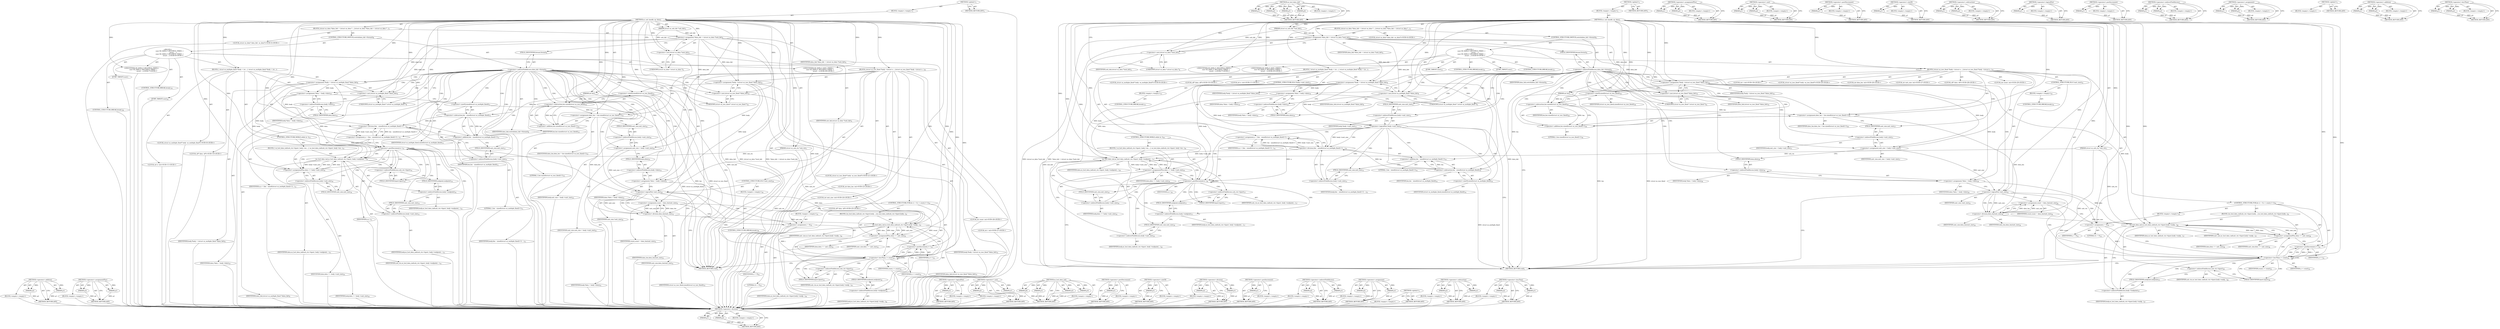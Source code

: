 digraph "&lt;operator&gt;.lessThan" {
vulnerable_192 [label=<(METHOD,&lt;operator&gt;.addition)>];
vulnerable_193 [label=<(PARAM,p1)>];
vulnerable_194 [label=<(PARAM,p2)>];
vulnerable_195 [label=<(BLOCK,&lt;empty&gt;,&lt;empty&gt;)>];
vulnerable_196 [label=<(METHOD_RETURN,ANY)>];
vulnerable_217 [label=<(METHOD,&lt;operator&gt;.assignmentPlus)>];
vulnerable_218 [label=<(PARAM,p1)>];
vulnerable_219 [label=<(PARAM,p2)>];
vulnerable_220 [label=<(BLOCK,&lt;empty&gt;,&lt;empty&gt;)>];
vulnerable_221 [label=<(METHOD_RETURN,ANY)>];
vulnerable_6 [label=<(METHOD,&lt;global&gt;)<SUB>1</SUB>>];
vulnerable_7 [label=<(BLOCK,&lt;empty&gt;,&lt;empty&gt;)<SUB>1</SUB>>];
vulnerable_8 [label=<(METHOD,oz_usb_handle_ep_data)<SUB>1</SUB>>];
vulnerable_9 [label=<(PARAM,struct oz_usb_ctx *usb_ctx)<SUB>1</SUB>>];
vulnerable_10 [label=<(PARAM,struct oz_usb_hdr *usb_hdr)<SUB>2</SUB>>];
vulnerable_11 [label=<(PARAM,int len)<SUB>2</SUB>>];
vulnerable_12 [label=<(BLOCK,{
	struct oz_data *data_hdr = (struct oz_data *...,{
	struct oz_data *data_hdr = (struct oz_data *...)<SUB>3</SUB>>];
vulnerable_13 [label="<(LOCAL,struct oz_data* data_hdr: oz_data*)<SUB>4</SUB>>"];
vulnerable_14 [label=<(&lt;operator&gt;.assignment,*data_hdr = (struct oz_data *)usb_hdr)<SUB>4</SUB>>];
vulnerable_15 [label=<(IDENTIFIER,data_hdr,*data_hdr = (struct oz_data *)usb_hdr)<SUB>4</SUB>>];
vulnerable_16 [label=<(&lt;operator&gt;.cast,(struct oz_data *)usb_hdr)<SUB>4</SUB>>];
vulnerable_17 [label=<(UNKNOWN,struct oz_data *,struct oz_data *)<SUB>4</SUB>>];
vulnerable_18 [label=<(IDENTIFIER,usb_hdr,(struct oz_data *)usb_hdr)<SUB>4</SUB>>];
vulnerable_19 [label=<(CONTROL_STRUCTURE,SWITCH,switch(data_hdr-&gt;format))<SUB>6</SUB>>];
vulnerable_20 [label=<(&lt;operator&gt;.indirectFieldAccess,data_hdr-&gt;format)<SUB>6</SUB>>];
vulnerable_21 [label=<(IDENTIFIER,data_hdr,switch(data_hdr-&gt;format))<SUB>6</SUB>>];
vulnerable_22 [label=<(FIELD_IDENTIFIER,format,format)<SUB>6</SUB>>];
vulnerable_23 [label="<(BLOCK,{
	case OZ_DATA_F_MULTIPLE_FIXED: {
 			struct ...,{
	case OZ_DATA_F_MULTIPLE_FIXED: {
 			struct ...)<SUB>6</SUB>>"];
vulnerable_24 [label=<(JUMP_TARGET,case)<SUB>7</SUB>>];
vulnerable_25 [label="<(IDENTIFIER,OZ_DATA_F_MULTIPLE_FIXED,{
	case OZ_DATA_F_MULTIPLE_FIXED: {
 			struct ...)<SUB>7</SUB>>"];
vulnerable_26 [label=<(BLOCK,{
 			struct oz_multiple_fixed *body =
 				(st...,{
 			struct oz_multiple_fixed *body =
 				(st...)<SUB>7</SUB>>];
vulnerable_27 [label="<(LOCAL,struct oz_multiple_fixed* body: oz_multiple_fixed*)<SUB>8</SUB>>"];
vulnerable_28 [label=<(&lt;operator&gt;.assignment,*body =
 				(struct oz_multiple_fixed *)data_hdr)<SUB>8</SUB>>];
vulnerable_29 [label=<(IDENTIFIER,body,*body =
 				(struct oz_multiple_fixed *)data_hdr)<SUB>8</SUB>>];
vulnerable_30 [label=<(&lt;operator&gt;.cast,(struct oz_multiple_fixed *)data_hdr)<SUB>9</SUB>>];
vulnerable_31 [label=<(UNKNOWN,struct oz_multiple_fixed *,struct oz_multiple_fixed *)<SUB>9</SUB>>];
vulnerable_32 [label=<(IDENTIFIER,data_hdr,(struct oz_multiple_fixed *)data_hdr)<SUB>9</SUB>>];
vulnerable_33 [label="<(LOCAL,u8* data: u8*)<SUB>10</SUB>>"];
vulnerable_34 [label=<(&lt;operator&gt;.assignment,*data = body-&gt;data)<SUB>10</SUB>>];
vulnerable_35 [label=<(IDENTIFIER,data,*data = body-&gt;data)<SUB>10</SUB>>];
vulnerable_36 [label=<(&lt;operator&gt;.indirectFieldAccess,body-&gt;data)<SUB>10</SUB>>];
vulnerable_37 [label=<(IDENTIFIER,body,*data = body-&gt;data)<SUB>10</SUB>>];
vulnerable_38 [label=<(FIELD_IDENTIFIER,data,data)<SUB>10</SUB>>];
vulnerable_39 [label="<(LOCAL,int n: int)<SUB>11</SUB>>"];
vulnerable_40 [label=<(&lt;operator&gt;.assignment,n = (len - sizeof(struct oz_multiple_fixed)+1)
...)<SUB>11</SUB>>];
vulnerable_41 [label=<(IDENTIFIER,n,n = (len - sizeof(struct oz_multiple_fixed)+1)
...)<SUB>11</SUB>>];
vulnerable_42 [label=<(&lt;operator&gt;.division,(len - sizeof(struct oz_multiple_fixed)+1)
 			...)<SUB>11</SUB>>];
vulnerable_43 [label=<(&lt;operator&gt;.addition,len - sizeof(struct oz_multiple_fixed)+1)<SUB>11</SUB>>];
vulnerable_44 [label=<(&lt;operator&gt;.subtraction,len - sizeof(struct oz_multiple_fixed))<SUB>11</SUB>>];
vulnerable_45 [label=<(IDENTIFIER,len,len - sizeof(struct oz_multiple_fixed))<SUB>11</SUB>>];
vulnerable_46 [label=<(&lt;operator&gt;.sizeOf,sizeof(struct oz_multiple_fixed))<SUB>11</SUB>>];
vulnerable_47 [label=<(IDENTIFIER,struct oz_multiple_fixed,sizeof(struct oz_multiple_fixed))<SUB>11</SUB>>];
vulnerable_48 [label=<(LITERAL,1,len - sizeof(struct oz_multiple_fixed)+1)<SUB>11</SUB>>];
vulnerable_49 [label=<(&lt;operator&gt;.indirectFieldAccess,body-&gt;unit_size)<SUB>12</SUB>>];
vulnerable_50 [label=<(IDENTIFIER,body,(len - sizeof(struct oz_multiple_fixed)+1)
 			...)<SUB>12</SUB>>];
vulnerable_51 [label=<(FIELD_IDENTIFIER,unit_size,unit_size)<SUB>12</SUB>>];
vulnerable_52 [label=<(CONTROL_STRUCTURE,WHILE,while (n--))<SUB>13</SUB>>];
vulnerable_53 [label=<(&lt;operator&gt;.postDecrement,n--)<SUB>13</SUB>>];
vulnerable_54 [label=<(IDENTIFIER,n,n--)<SUB>13</SUB>>];
vulnerable_55 [label=<(BLOCK,{
 				oz_hcd_data_ind(usb_ctx-&gt;hport, body-&gt;en...,{
 				oz_hcd_data_ind(usb_ctx-&gt;hport, body-&gt;en...)<SUB>13</SUB>>];
vulnerable_56 [label=<(oz_hcd_data_ind,oz_hcd_data_ind(usb_ctx-&gt;hport, body-&gt;endpoint,...)<SUB>14</SUB>>];
vulnerable_57 [label=<(&lt;operator&gt;.indirectFieldAccess,usb_ctx-&gt;hport)<SUB>14</SUB>>];
vulnerable_58 [label=<(IDENTIFIER,usb_ctx,oz_hcd_data_ind(usb_ctx-&gt;hport, body-&gt;endpoint,...)<SUB>14</SUB>>];
vulnerable_59 [label=<(FIELD_IDENTIFIER,hport,hport)<SUB>14</SUB>>];
vulnerable_60 [label=<(&lt;operator&gt;.indirectFieldAccess,body-&gt;endpoint)<SUB>14</SUB>>];
vulnerable_61 [label=<(IDENTIFIER,body,oz_hcd_data_ind(usb_ctx-&gt;hport, body-&gt;endpoint,...)<SUB>14</SUB>>];
vulnerable_62 [label=<(FIELD_IDENTIFIER,endpoint,endpoint)<SUB>14</SUB>>];
vulnerable_63 [label=<(IDENTIFIER,data,oz_hcd_data_ind(usb_ctx-&gt;hport, body-&gt;endpoint,...)<SUB>15</SUB>>];
vulnerable_64 [label=<(&lt;operator&gt;.indirectFieldAccess,body-&gt;unit_size)<SUB>15</SUB>>];
vulnerable_65 [label=<(IDENTIFIER,body,oz_hcd_data_ind(usb_ctx-&gt;hport, body-&gt;endpoint,...)<SUB>15</SUB>>];
vulnerable_66 [label=<(FIELD_IDENTIFIER,unit_size,unit_size)<SUB>15</SUB>>];
vulnerable_67 [label=<(&lt;operator&gt;.assignmentPlus,data += body-&gt;unit_size)<SUB>16</SUB>>];
vulnerable_68 [label=<(IDENTIFIER,data,data += body-&gt;unit_size)<SUB>16</SUB>>];
vulnerable_69 [label=<(&lt;operator&gt;.indirectFieldAccess,body-&gt;unit_size)<SUB>16</SUB>>];
vulnerable_70 [label=<(IDENTIFIER,body,data += body-&gt;unit_size)<SUB>16</SUB>>];
vulnerable_71 [label=<(FIELD_IDENTIFIER,unit_size,unit_size)<SUB>16</SUB>>];
vulnerable_72 [label=<(CONTROL_STRUCTURE,BREAK,break;)<SUB>19</SUB>>];
vulnerable_73 [label=<(JUMP_TARGET,case)<SUB>20</SUB>>];
vulnerable_74 [label="<(IDENTIFIER,OZ_DATA_F_ISOC_FIXED,{
	case OZ_DATA_F_MULTIPLE_FIXED: {
 			struct ...)<SUB>20</SUB>>"];
vulnerable_75 [label=<(BLOCK,{
			struct oz_isoc_fixed *body =
				(struct o...,{
			struct oz_isoc_fixed *body =
				(struct o...)<SUB>20</SUB>>];
vulnerable_76 [label="<(LOCAL,struct oz_isoc_fixed* body: oz_isoc_fixed*)<SUB>21</SUB>>"];
vulnerable_77 [label=<(&lt;operator&gt;.assignment,*body =
				(struct oz_isoc_fixed *)data_hdr)<SUB>21</SUB>>];
vulnerable_78 [label=<(IDENTIFIER,body,*body =
				(struct oz_isoc_fixed *)data_hdr)<SUB>21</SUB>>];
vulnerable_79 [label=<(&lt;operator&gt;.cast,(struct oz_isoc_fixed *)data_hdr)<SUB>22</SUB>>];
vulnerable_80 [label=<(UNKNOWN,struct oz_isoc_fixed *,struct oz_isoc_fixed *)<SUB>22</SUB>>];
vulnerable_81 [label=<(IDENTIFIER,data_hdr,(struct oz_isoc_fixed *)data_hdr)<SUB>22</SUB>>];
vulnerable_82 [label="<(LOCAL,int data_len: int)<SUB>23</SUB>>"];
vulnerable_83 [label=<(&lt;operator&gt;.assignment,data_len = len-sizeof(struct oz_isoc_fixed)+1)<SUB>23</SUB>>];
vulnerable_84 [label=<(IDENTIFIER,data_len,data_len = len-sizeof(struct oz_isoc_fixed)+1)<SUB>23</SUB>>];
vulnerable_85 [label=<(&lt;operator&gt;.addition,len-sizeof(struct oz_isoc_fixed)+1)<SUB>23</SUB>>];
vulnerable_86 [label=<(&lt;operator&gt;.subtraction,len-sizeof(struct oz_isoc_fixed))<SUB>23</SUB>>];
vulnerable_87 [label=<(IDENTIFIER,len,len-sizeof(struct oz_isoc_fixed))<SUB>23</SUB>>];
vulnerable_88 [label=<(&lt;operator&gt;.sizeOf,sizeof(struct oz_isoc_fixed))<SUB>23</SUB>>];
vulnerable_89 [label=<(IDENTIFIER,struct oz_isoc_fixed,sizeof(struct oz_isoc_fixed))<SUB>23</SUB>>];
vulnerable_90 [label=<(LITERAL,1,len-sizeof(struct oz_isoc_fixed)+1)<SUB>23</SUB>>];
vulnerable_91 [label="<(LOCAL,int unit_size: int)<SUB>24</SUB>>"];
vulnerable_92 [label=<(&lt;operator&gt;.assignment,unit_size = body-&gt;unit_size)<SUB>24</SUB>>];
vulnerable_93 [label=<(IDENTIFIER,unit_size,unit_size = body-&gt;unit_size)<SUB>24</SUB>>];
vulnerable_94 [label=<(&lt;operator&gt;.indirectFieldAccess,body-&gt;unit_size)<SUB>24</SUB>>];
vulnerable_95 [label=<(IDENTIFIER,body,unit_size = body-&gt;unit_size)<SUB>24</SUB>>];
vulnerable_96 [label=<(FIELD_IDENTIFIER,unit_size,unit_size)<SUB>24</SUB>>];
vulnerable_97 [label="<(LOCAL,u8* data: u8*)<SUB>25</SUB>>"];
vulnerable_98 [label=<(&lt;operator&gt;.assignment,*data = body-&gt;data)<SUB>25</SUB>>];
vulnerable_99 [label=<(IDENTIFIER,data,*data = body-&gt;data)<SUB>25</SUB>>];
vulnerable_100 [label=<(&lt;operator&gt;.indirectFieldAccess,body-&gt;data)<SUB>25</SUB>>];
vulnerable_101 [label=<(IDENTIFIER,body,*data = body-&gt;data)<SUB>25</SUB>>];
vulnerable_102 [label=<(FIELD_IDENTIFIER,data,data)<SUB>25</SUB>>];
vulnerable_103 [label="<(LOCAL,int count: int)<SUB>26</SUB>>"];
vulnerable_104 [label="<(LOCAL,int i: int)<SUB>27</SUB>>"];
vulnerable_105 [label=<(CONTROL_STRUCTURE,IF,if (!unit_size))<SUB>29</SUB>>];
vulnerable_106 [label=<(&lt;operator&gt;.logicalNot,!unit_size)<SUB>29</SUB>>];
vulnerable_107 [label=<(IDENTIFIER,unit_size,!unit_size)<SUB>29</SUB>>];
vulnerable_108 [label=<(BLOCK,&lt;empty&gt;,&lt;empty&gt;)<SUB>30</SUB>>];
vulnerable_109 [label=<(CONTROL_STRUCTURE,BREAK,break;)<SUB>30</SUB>>];
vulnerable_110 [label=<(&lt;operator&gt;.assignment,count = data_len/unit_size)<SUB>31</SUB>>];
vulnerable_111 [label=<(IDENTIFIER,count,count = data_len/unit_size)<SUB>31</SUB>>];
vulnerable_112 [label=<(&lt;operator&gt;.division,data_len/unit_size)<SUB>31</SUB>>];
vulnerable_113 [label=<(IDENTIFIER,data_len,data_len/unit_size)<SUB>31</SUB>>];
vulnerable_114 [label=<(IDENTIFIER,unit_size,data_len/unit_size)<SUB>31</SUB>>];
vulnerable_115 [label=<(CONTROL_STRUCTURE,FOR,for (i = 0;i &lt; count;i++))<SUB>32</SUB>>];
vulnerable_116 [label=<(BLOCK,&lt;empty&gt;,&lt;empty&gt;)<SUB>32</SUB>>];
vulnerable_117 [label=<(&lt;operator&gt;.assignment,i = 0)<SUB>32</SUB>>];
vulnerable_118 [label=<(IDENTIFIER,i,i = 0)<SUB>32</SUB>>];
vulnerable_119 [label=<(LITERAL,0,i = 0)<SUB>32</SUB>>];
vulnerable_120 [label=<(&lt;operator&gt;.lessThan,i &lt; count)<SUB>32</SUB>>];
vulnerable_121 [label=<(IDENTIFIER,i,i &lt; count)<SUB>32</SUB>>];
vulnerable_122 [label=<(IDENTIFIER,count,i &lt; count)<SUB>32</SUB>>];
vulnerable_123 [label=<(&lt;operator&gt;.postIncrement,i++)<SUB>32</SUB>>];
vulnerable_124 [label=<(IDENTIFIER,i,i++)<SUB>32</SUB>>];
vulnerable_125 [label=<(BLOCK,{
				oz_hcd_data_ind(usb_ctx-&gt;hport,
					body...,{
				oz_hcd_data_ind(usb_ctx-&gt;hport,
					body...)<SUB>32</SUB>>];
vulnerable_126 [label=<(oz_hcd_data_ind,oz_hcd_data_ind(usb_ctx-&gt;hport,
					body-&gt;endp...)<SUB>33</SUB>>];
vulnerable_127 [label=<(&lt;operator&gt;.indirectFieldAccess,usb_ctx-&gt;hport)<SUB>33</SUB>>];
vulnerable_128 [label=<(IDENTIFIER,usb_ctx,oz_hcd_data_ind(usb_ctx-&gt;hport,
					body-&gt;endp...)<SUB>33</SUB>>];
vulnerable_129 [label=<(FIELD_IDENTIFIER,hport,hport)<SUB>33</SUB>>];
vulnerable_130 [label=<(&lt;operator&gt;.indirectFieldAccess,body-&gt;endpoint)<SUB>34</SUB>>];
vulnerable_131 [label=<(IDENTIFIER,body,oz_hcd_data_ind(usb_ctx-&gt;hport,
					body-&gt;endp...)<SUB>34</SUB>>];
vulnerable_132 [label=<(FIELD_IDENTIFIER,endpoint,endpoint)<SUB>34</SUB>>];
vulnerable_133 [label=<(IDENTIFIER,data,oz_hcd_data_ind(usb_ctx-&gt;hport,
					body-&gt;endp...)<SUB>34</SUB>>];
vulnerable_134 [label=<(IDENTIFIER,unit_size,oz_hcd_data_ind(usb_ctx-&gt;hport,
					body-&gt;endp...)<SUB>34</SUB>>];
vulnerable_135 [label=<(&lt;operator&gt;.assignmentPlus,data += unit_size)<SUB>35</SUB>>];
vulnerable_136 [label=<(IDENTIFIER,data,data += unit_size)<SUB>35</SUB>>];
vulnerable_137 [label=<(IDENTIFIER,unit_size,data += unit_size)<SUB>35</SUB>>];
vulnerable_138 [label=<(CONTROL_STRUCTURE,BREAK,break;)<SUB>38</SUB>>];
vulnerable_139 [label=<(METHOD_RETURN,void)<SUB>1</SUB>>];
vulnerable_141 [label=<(METHOD_RETURN,ANY)<SUB>1</SUB>>];
vulnerable_222 [label=<(METHOD,&lt;operator&gt;.logicalNot)>];
vulnerable_223 [label=<(PARAM,p1)>];
vulnerable_224 [label=<(BLOCK,&lt;empty&gt;,&lt;empty&gt;)>];
vulnerable_225 [label=<(METHOD_RETURN,ANY)>];
vulnerable_177 [label=<(METHOD,&lt;operator&gt;.cast)>];
vulnerable_178 [label=<(PARAM,p1)>];
vulnerable_179 [label=<(PARAM,p2)>];
vulnerable_180 [label=<(BLOCK,&lt;empty&gt;,&lt;empty&gt;)>];
vulnerable_181 [label=<(METHOD_RETURN,ANY)>];
vulnerable_210 [label=<(METHOD,oz_hcd_data_ind)>];
vulnerable_211 [label=<(PARAM,p1)>];
vulnerable_212 [label=<(PARAM,p2)>];
vulnerable_213 [label=<(PARAM,p3)>];
vulnerable_214 [label=<(PARAM,p4)>];
vulnerable_215 [label=<(BLOCK,&lt;empty&gt;,&lt;empty&gt;)>];
vulnerable_216 [label=<(METHOD_RETURN,ANY)>];
vulnerable_206 [label=<(METHOD,&lt;operator&gt;.postDecrement)>];
vulnerable_207 [label=<(PARAM,p1)>];
vulnerable_208 [label=<(BLOCK,&lt;empty&gt;,&lt;empty&gt;)>];
vulnerable_209 [label=<(METHOD_RETURN,ANY)>];
vulnerable_202 [label=<(METHOD,&lt;operator&gt;.sizeOf)>];
vulnerable_203 [label=<(PARAM,p1)>];
vulnerable_204 [label=<(BLOCK,&lt;empty&gt;,&lt;empty&gt;)>];
vulnerable_205 [label=<(METHOD_RETURN,ANY)>];
vulnerable_187 [label=<(METHOD,&lt;operator&gt;.division)>];
vulnerable_188 [label=<(PARAM,p1)>];
vulnerable_189 [label=<(PARAM,p2)>];
vulnerable_190 [label=<(BLOCK,&lt;empty&gt;,&lt;empty&gt;)>];
vulnerable_191 [label=<(METHOD_RETURN,ANY)>];
vulnerable_231 [label=<(METHOD,&lt;operator&gt;.postIncrement)>];
vulnerable_232 [label=<(PARAM,p1)>];
vulnerable_233 [label=<(BLOCK,&lt;empty&gt;,&lt;empty&gt;)>];
vulnerable_234 [label=<(METHOD_RETURN,ANY)>];
vulnerable_182 [label=<(METHOD,&lt;operator&gt;.indirectFieldAccess)>];
vulnerable_183 [label=<(PARAM,p1)>];
vulnerable_184 [label=<(PARAM,p2)>];
vulnerable_185 [label=<(BLOCK,&lt;empty&gt;,&lt;empty&gt;)>];
vulnerable_186 [label=<(METHOD_RETURN,ANY)>];
vulnerable_172 [label=<(METHOD,&lt;operator&gt;.assignment)>];
vulnerable_173 [label=<(PARAM,p1)>];
vulnerable_174 [label=<(PARAM,p2)>];
vulnerable_175 [label=<(BLOCK,&lt;empty&gt;,&lt;empty&gt;)>];
vulnerable_176 [label=<(METHOD_RETURN,ANY)>];
vulnerable_166 [label=<(METHOD,&lt;global&gt;)<SUB>1</SUB>>];
vulnerable_167 [label=<(BLOCK,&lt;empty&gt;,&lt;empty&gt;)>];
vulnerable_168 [label=<(METHOD_RETURN,ANY)>];
vulnerable_197 [label=<(METHOD,&lt;operator&gt;.subtraction)>];
vulnerable_198 [label=<(PARAM,p1)>];
vulnerable_199 [label=<(PARAM,p2)>];
vulnerable_200 [label=<(BLOCK,&lt;empty&gt;,&lt;empty&gt;)>];
vulnerable_201 [label=<(METHOD_RETURN,ANY)>];
vulnerable_226 [label=<(METHOD,&lt;operator&gt;.lessThan)>];
vulnerable_227 [label=<(PARAM,p1)>];
vulnerable_228 [label=<(PARAM,p2)>];
vulnerable_229 [label=<(BLOCK,&lt;empty&gt;,&lt;empty&gt;)>];
vulnerable_230 [label=<(METHOD_RETURN,ANY)>];
fixed_198 [label=<(METHOD,&lt;operator&gt;.division)>];
fixed_199 [label=<(PARAM,p1)>];
fixed_200 [label=<(PARAM,p2)>];
fixed_201 [label=<(BLOCK,&lt;empty&gt;,&lt;empty&gt;)>];
fixed_202 [label=<(METHOD_RETURN,ANY)>];
fixed_221 [label=<(METHOD,oz_hcd_data_ind)>];
fixed_222 [label=<(PARAM,p1)>];
fixed_223 [label=<(PARAM,p2)>];
fixed_224 [label=<(PARAM,p3)>];
fixed_225 [label=<(PARAM,p4)>];
fixed_226 [label=<(BLOCK,&lt;empty&gt;,&lt;empty&gt;)>];
fixed_227 [label=<(METHOD_RETURN,ANY)>];
fixed_6 [label=<(METHOD,&lt;global&gt;)<SUB>1</SUB>>];
fixed_7 [label=<(BLOCK,&lt;empty&gt;,&lt;empty&gt;)<SUB>1</SUB>>];
fixed_8 [label=<(METHOD,oz_usb_handle_ep_data)<SUB>1</SUB>>];
fixed_9 [label=<(PARAM,struct oz_usb_ctx *usb_ctx)<SUB>1</SUB>>];
fixed_10 [label=<(PARAM,struct oz_usb_hdr *usb_hdr)<SUB>2</SUB>>];
fixed_11 [label=<(PARAM,int len)<SUB>2</SUB>>];
fixed_12 [label=<(BLOCK,{
	struct oz_data *data_hdr = (struct oz_data *...,{
	struct oz_data *data_hdr = (struct oz_data *...)<SUB>3</SUB>>];
fixed_13 [label="<(LOCAL,struct oz_data* data_hdr: oz_data*)<SUB>4</SUB>>"];
fixed_14 [label=<(&lt;operator&gt;.assignment,*data_hdr = (struct oz_data *)usb_hdr)<SUB>4</SUB>>];
fixed_15 [label=<(IDENTIFIER,data_hdr,*data_hdr = (struct oz_data *)usb_hdr)<SUB>4</SUB>>];
fixed_16 [label=<(&lt;operator&gt;.cast,(struct oz_data *)usb_hdr)<SUB>4</SUB>>];
fixed_17 [label=<(UNKNOWN,struct oz_data *,struct oz_data *)<SUB>4</SUB>>];
fixed_18 [label=<(IDENTIFIER,usb_hdr,(struct oz_data *)usb_hdr)<SUB>4</SUB>>];
fixed_19 [label=<(CONTROL_STRUCTURE,SWITCH,switch(data_hdr-&gt;format))<SUB>6</SUB>>];
fixed_20 [label=<(&lt;operator&gt;.indirectFieldAccess,data_hdr-&gt;format)<SUB>6</SUB>>];
fixed_21 [label=<(IDENTIFIER,data_hdr,switch(data_hdr-&gt;format))<SUB>6</SUB>>];
fixed_22 [label=<(FIELD_IDENTIFIER,format,format)<SUB>6</SUB>>];
fixed_23 [label="<(BLOCK,{
	case OZ_DATA_F_MULTIPLE_FIXED: {
 			struct ...,{
	case OZ_DATA_F_MULTIPLE_FIXED: {
 			struct ...)<SUB>6</SUB>>"];
fixed_24 [label=<(JUMP_TARGET,case)<SUB>7</SUB>>];
fixed_25 [label="<(IDENTIFIER,OZ_DATA_F_MULTIPLE_FIXED,{
	case OZ_DATA_F_MULTIPLE_FIXED: {
 			struct ...)<SUB>7</SUB>>"];
fixed_26 [label=<(BLOCK,{
 			struct oz_multiple_fixed *body =
 				(st...,{
 			struct oz_multiple_fixed *body =
 				(st...)<SUB>7</SUB>>];
fixed_27 [label="<(LOCAL,struct oz_multiple_fixed* body: oz_multiple_fixed*)<SUB>8</SUB>>"];
fixed_28 [label=<(&lt;operator&gt;.assignment,*body =
 				(struct oz_multiple_fixed *)data_hdr)<SUB>8</SUB>>];
fixed_29 [label=<(IDENTIFIER,body,*body =
 				(struct oz_multiple_fixed *)data_hdr)<SUB>8</SUB>>];
fixed_30 [label=<(&lt;operator&gt;.cast,(struct oz_multiple_fixed *)data_hdr)<SUB>9</SUB>>];
fixed_31 [label=<(UNKNOWN,struct oz_multiple_fixed *,struct oz_multiple_fixed *)<SUB>9</SUB>>];
fixed_32 [label=<(IDENTIFIER,data_hdr,(struct oz_multiple_fixed *)data_hdr)<SUB>9</SUB>>];
fixed_33 [label="<(LOCAL,u8* data: u8*)<SUB>10</SUB>>"];
fixed_34 [label=<(&lt;operator&gt;.assignment,*data = body-&gt;data)<SUB>10</SUB>>];
fixed_35 [label=<(IDENTIFIER,data,*data = body-&gt;data)<SUB>10</SUB>>];
fixed_36 [label=<(&lt;operator&gt;.indirectFieldAccess,body-&gt;data)<SUB>10</SUB>>];
fixed_37 [label=<(IDENTIFIER,body,*data = body-&gt;data)<SUB>10</SUB>>];
fixed_38 [label=<(FIELD_IDENTIFIER,data,data)<SUB>10</SUB>>];
fixed_39 [label="<(LOCAL,int n: int)<SUB>11</SUB>>"];
fixed_40 [label=<(CONTROL_STRUCTURE,IF,if (!body-&gt;unit_size))<SUB>12</SUB>>];
fixed_41 [label=<(&lt;operator&gt;.logicalNot,!body-&gt;unit_size)<SUB>12</SUB>>];
fixed_42 [label=<(&lt;operator&gt;.indirectFieldAccess,body-&gt;unit_size)<SUB>12</SUB>>];
fixed_43 [label=<(IDENTIFIER,body,!body-&gt;unit_size)<SUB>12</SUB>>];
fixed_44 [label=<(FIELD_IDENTIFIER,unit_size,unit_size)<SUB>12</SUB>>];
fixed_45 [label=<(BLOCK,&lt;empty&gt;,&lt;empty&gt;)<SUB>13</SUB>>];
fixed_46 [label=<(CONTROL_STRUCTURE,BREAK,break;)<SUB>13</SUB>>];
fixed_47 [label=<(&lt;operator&gt;.assignment,n = (len - sizeof(struct oz_multiple_fixed)+1)
...)<SUB>14</SUB>>];
fixed_48 [label=<(IDENTIFIER,n,n = (len - sizeof(struct oz_multiple_fixed)+1)
...)<SUB>14</SUB>>];
fixed_49 [label=<(&lt;operator&gt;.division,(len - sizeof(struct oz_multiple_fixed)+1)
 			...)<SUB>14</SUB>>];
fixed_50 [label=<(&lt;operator&gt;.addition,len - sizeof(struct oz_multiple_fixed)+1)<SUB>14</SUB>>];
fixed_51 [label=<(&lt;operator&gt;.subtraction,len - sizeof(struct oz_multiple_fixed))<SUB>14</SUB>>];
fixed_52 [label=<(IDENTIFIER,len,len - sizeof(struct oz_multiple_fixed))<SUB>14</SUB>>];
fixed_53 [label=<(&lt;operator&gt;.sizeOf,sizeof(struct oz_multiple_fixed))<SUB>14</SUB>>];
fixed_54 [label=<(IDENTIFIER,struct oz_multiple_fixed,sizeof(struct oz_multiple_fixed))<SUB>14</SUB>>];
fixed_55 [label=<(LITERAL,1,len - sizeof(struct oz_multiple_fixed)+1)<SUB>14</SUB>>];
fixed_56 [label=<(&lt;operator&gt;.indirectFieldAccess,body-&gt;unit_size)<SUB>15</SUB>>];
fixed_57 [label=<(IDENTIFIER,body,(len - sizeof(struct oz_multiple_fixed)+1)
 			...)<SUB>15</SUB>>];
fixed_58 [label=<(FIELD_IDENTIFIER,unit_size,unit_size)<SUB>15</SUB>>];
fixed_59 [label=<(CONTROL_STRUCTURE,WHILE,while (n--))<SUB>16</SUB>>];
fixed_60 [label=<(&lt;operator&gt;.postDecrement,n--)<SUB>16</SUB>>];
fixed_61 [label=<(IDENTIFIER,n,n--)<SUB>16</SUB>>];
fixed_62 [label=<(BLOCK,{
 				oz_hcd_data_ind(usb_ctx-&gt;hport, body-&gt;en...,{
 				oz_hcd_data_ind(usb_ctx-&gt;hport, body-&gt;en...)<SUB>16</SUB>>];
fixed_63 [label=<(oz_hcd_data_ind,oz_hcd_data_ind(usb_ctx-&gt;hport, body-&gt;endpoint,...)<SUB>17</SUB>>];
fixed_64 [label=<(&lt;operator&gt;.indirectFieldAccess,usb_ctx-&gt;hport)<SUB>17</SUB>>];
fixed_65 [label=<(IDENTIFIER,usb_ctx,oz_hcd_data_ind(usb_ctx-&gt;hport, body-&gt;endpoint,...)<SUB>17</SUB>>];
fixed_66 [label=<(FIELD_IDENTIFIER,hport,hport)<SUB>17</SUB>>];
fixed_67 [label=<(&lt;operator&gt;.indirectFieldAccess,body-&gt;endpoint)<SUB>17</SUB>>];
fixed_68 [label=<(IDENTIFIER,body,oz_hcd_data_ind(usb_ctx-&gt;hport, body-&gt;endpoint,...)<SUB>17</SUB>>];
fixed_69 [label=<(FIELD_IDENTIFIER,endpoint,endpoint)<SUB>17</SUB>>];
fixed_70 [label=<(IDENTIFIER,data,oz_hcd_data_ind(usb_ctx-&gt;hport, body-&gt;endpoint,...)<SUB>18</SUB>>];
fixed_71 [label=<(&lt;operator&gt;.indirectFieldAccess,body-&gt;unit_size)<SUB>18</SUB>>];
fixed_72 [label=<(IDENTIFIER,body,oz_hcd_data_ind(usb_ctx-&gt;hport, body-&gt;endpoint,...)<SUB>18</SUB>>];
fixed_73 [label=<(FIELD_IDENTIFIER,unit_size,unit_size)<SUB>18</SUB>>];
fixed_74 [label=<(&lt;operator&gt;.assignmentPlus,data += body-&gt;unit_size)<SUB>19</SUB>>];
fixed_75 [label=<(IDENTIFIER,data,data += body-&gt;unit_size)<SUB>19</SUB>>];
fixed_76 [label=<(&lt;operator&gt;.indirectFieldAccess,body-&gt;unit_size)<SUB>19</SUB>>];
fixed_77 [label=<(IDENTIFIER,body,data += body-&gt;unit_size)<SUB>19</SUB>>];
fixed_78 [label=<(FIELD_IDENTIFIER,unit_size,unit_size)<SUB>19</SUB>>];
fixed_79 [label=<(CONTROL_STRUCTURE,BREAK,break;)<SUB>22</SUB>>];
fixed_80 [label=<(JUMP_TARGET,case)<SUB>23</SUB>>];
fixed_81 [label="<(IDENTIFIER,OZ_DATA_F_ISOC_FIXED,{
	case OZ_DATA_F_MULTIPLE_FIXED: {
 			struct ...)<SUB>23</SUB>>"];
fixed_82 [label=<(BLOCK,{
			struct oz_isoc_fixed *body =
				(struct o...,{
			struct oz_isoc_fixed *body =
				(struct o...)<SUB>23</SUB>>];
fixed_83 [label="<(LOCAL,struct oz_isoc_fixed* body: oz_isoc_fixed*)<SUB>24</SUB>>"];
fixed_84 [label=<(&lt;operator&gt;.assignment,*body =
				(struct oz_isoc_fixed *)data_hdr)<SUB>24</SUB>>];
fixed_85 [label=<(IDENTIFIER,body,*body =
				(struct oz_isoc_fixed *)data_hdr)<SUB>24</SUB>>];
fixed_86 [label=<(&lt;operator&gt;.cast,(struct oz_isoc_fixed *)data_hdr)<SUB>25</SUB>>];
fixed_87 [label=<(UNKNOWN,struct oz_isoc_fixed *,struct oz_isoc_fixed *)<SUB>25</SUB>>];
fixed_88 [label=<(IDENTIFIER,data_hdr,(struct oz_isoc_fixed *)data_hdr)<SUB>25</SUB>>];
fixed_89 [label="<(LOCAL,int data_len: int)<SUB>26</SUB>>"];
fixed_90 [label=<(&lt;operator&gt;.assignment,data_len = len-sizeof(struct oz_isoc_fixed)+1)<SUB>26</SUB>>];
fixed_91 [label=<(IDENTIFIER,data_len,data_len = len-sizeof(struct oz_isoc_fixed)+1)<SUB>26</SUB>>];
fixed_92 [label=<(&lt;operator&gt;.addition,len-sizeof(struct oz_isoc_fixed)+1)<SUB>26</SUB>>];
fixed_93 [label=<(&lt;operator&gt;.subtraction,len-sizeof(struct oz_isoc_fixed))<SUB>26</SUB>>];
fixed_94 [label=<(IDENTIFIER,len,len-sizeof(struct oz_isoc_fixed))<SUB>26</SUB>>];
fixed_95 [label=<(&lt;operator&gt;.sizeOf,sizeof(struct oz_isoc_fixed))<SUB>26</SUB>>];
fixed_96 [label=<(IDENTIFIER,struct oz_isoc_fixed,sizeof(struct oz_isoc_fixed))<SUB>26</SUB>>];
fixed_97 [label=<(LITERAL,1,len-sizeof(struct oz_isoc_fixed)+1)<SUB>26</SUB>>];
fixed_98 [label="<(LOCAL,int unit_size: int)<SUB>27</SUB>>"];
fixed_99 [label=<(&lt;operator&gt;.assignment,unit_size = body-&gt;unit_size)<SUB>27</SUB>>];
fixed_100 [label=<(IDENTIFIER,unit_size,unit_size = body-&gt;unit_size)<SUB>27</SUB>>];
fixed_101 [label=<(&lt;operator&gt;.indirectFieldAccess,body-&gt;unit_size)<SUB>27</SUB>>];
fixed_102 [label=<(IDENTIFIER,body,unit_size = body-&gt;unit_size)<SUB>27</SUB>>];
fixed_103 [label=<(FIELD_IDENTIFIER,unit_size,unit_size)<SUB>27</SUB>>];
fixed_104 [label="<(LOCAL,u8* data: u8*)<SUB>28</SUB>>"];
fixed_105 [label=<(&lt;operator&gt;.assignment,*data = body-&gt;data)<SUB>28</SUB>>];
fixed_106 [label=<(IDENTIFIER,data,*data = body-&gt;data)<SUB>28</SUB>>];
fixed_107 [label=<(&lt;operator&gt;.indirectFieldAccess,body-&gt;data)<SUB>28</SUB>>];
fixed_108 [label=<(IDENTIFIER,body,*data = body-&gt;data)<SUB>28</SUB>>];
fixed_109 [label=<(FIELD_IDENTIFIER,data,data)<SUB>28</SUB>>];
fixed_110 [label="<(LOCAL,int count: int)<SUB>29</SUB>>"];
fixed_111 [label="<(LOCAL,int i: int)<SUB>30</SUB>>"];
fixed_112 [label=<(CONTROL_STRUCTURE,IF,if (!unit_size))<SUB>32</SUB>>];
fixed_113 [label=<(&lt;operator&gt;.logicalNot,!unit_size)<SUB>32</SUB>>];
fixed_114 [label=<(IDENTIFIER,unit_size,!unit_size)<SUB>32</SUB>>];
fixed_115 [label=<(BLOCK,&lt;empty&gt;,&lt;empty&gt;)<SUB>33</SUB>>];
fixed_116 [label=<(CONTROL_STRUCTURE,BREAK,break;)<SUB>33</SUB>>];
fixed_117 [label=<(&lt;operator&gt;.assignment,count = data_len/unit_size)<SUB>34</SUB>>];
fixed_118 [label=<(IDENTIFIER,count,count = data_len/unit_size)<SUB>34</SUB>>];
fixed_119 [label=<(&lt;operator&gt;.division,data_len/unit_size)<SUB>34</SUB>>];
fixed_120 [label=<(IDENTIFIER,data_len,data_len/unit_size)<SUB>34</SUB>>];
fixed_121 [label=<(IDENTIFIER,unit_size,data_len/unit_size)<SUB>34</SUB>>];
fixed_122 [label=<(CONTROL_STRUCTURE,FOR,for (i = 0;i &lt; count;i++))<SUB>35</SUB>>];
fixed_123 [label=<(BLOCK,&lt;empty&gt;,&lt;empty&gt;)<SUB>35</SUB>>];
fixed_124 [label=<(&lt;operator&gt;.assignment,i = 0)<SUB>35</SUB>>];
fixed_125 [label=<(IDENTIFIER,i,i = 0)<SUB>35</SUB>>];
fixed_126 [label=<(LITERAL,0,i = 0)<SUB>35</SUB>>];
fixed_127 [label=<(&lt;operator&gt;.lessThan,i &lt; count)<SUB>35</SUB>>];
fixed_128 [label=<(IDENTIFIER,i,i &lt; count)<SUB>35</SUB>>];
fixed_129 [label=<(IDENTIFIER,count,i &lt; count)<SUB>35</SUB>>];
fixed_130 [label=<(&lt;operator&gt;.postIncrement,i++)<SUB>35</SUB>>];
fixed_131 [label=<(IDENTIFIER,i,i++)<SUB>35</SUB>>];
fixed_132 [label=<(BLOCK,{
				oz_hcd_data_ind(usb_ctx-&gt;hport,
					body...,{
				oz_hcd_data_ind(usb_ctx-&gt;hport,
					body...)<SUB>35</SUB>>];
fixed_133 [label=<(oz_hcd_data_ind,oz_hcd_data_ind(usb_ctx-&gt;hport,
					body-&gt;endp...)<SUB>36</SUB>>];
fixed_134 [label=<(&lt;operator&gt;.indirectFieldAccess,usb_ctx-&gt;hport)<SUB>36</SUB>>];
fixed_135 [label=<(IDENTIFIER,usb_ctx,oz_hcd_data_ind(usb_ctx-&gt;hport,
					body-&gt;endp...)<SUB>36</SUB>>];
fixed_136 [label=<(FIELD_IDENTIFIER,hport,hport)<SUB>36</SUB>>];
fixed_137 [label=<(&lt;operator&gt;.indirectFieldAccess,body-&gt;endpoint)<SUB>37</SUB>>];
fixed_138 [label=<(IDENTIFIER,body,oz_hcd_data_ind(usb_ctx-&gt;hport,
					body-&gt;endp...)<SUB>37</SUB>>];
fixed_139 [label=<(FIELD_IDENTIFIER,endpoint,endpoint)<SUB>37</SUB>>];
fixed_140 [label=<(IDENTIFIER,data,oz_hcd_data_ind(usb_ctx-&gt;hport,
					body-&gt;endp...)<SUB>37</SUB>>];
fixed_141 [label=<(IDENTIFIER,unit_size,oz_hcd_data_ind(usb_ctx-&gt;hport,
					body-&gt;endp...)<SUB>37</SUB>>];
fixed_142 [label=<(&lt;operator&gt;.assignmentPlus,data += unit_size)<SUB>38</SUB>>];
fixed_143 [label=<(IDENTIFIER,data,data += unit_size)<SUB>38</SUB>>];
fixed_144 [label=<(IDENTIFIER,unit_size,data += unit_size)<SUB>38</SUB>>];
fixed_145 [label=<(CONTROL_STRUCTURE,BREAK,break;)<SUB>41</SUB>>];
fixed_146 [label=<(METHOD_RETURN,void)<SUB>1</SUB>>];
fixed_148 [label=<(METHOD_RETURN,ANY)<SUB>1</SUB>>];
fixed_228 [label=<(METHOD,&lt;operator&gt;.assignmentPlus)>];
fixed_229 [label=<(PARAM,p1)>];
fixed_230 [label=<(PARAM,p2)>];
fixed_231 [label=<(BLOCK,&lt;empty&gt;,&lt;empty&gt;)>];
fixed_232 [label=<(METHOD_RETURN,ANY)>];
fixed_184 [label=<(METHOD,&lt;operator&gt;.cast)>];
fixed_185 [label=<(PARAM,p1)>];
fixed_186 [label=<(PARAM,p2)>];
fixed_187 [label=<(BLOCK,&lt;empty&gt;,&lt;empty&gt;)>];
fixed_188 [label=<(METHOD_RETURN,ANY)>];
fixed_217 [label=<(METHOD,&lt;operator&gt;.postDecrement)>];
fixed_218 [label=<(PARAM,p1)>];
fixed_219 [label=<(BLOCK,&lt;empty&gt;,&lt;empty&gt;)>];
fixed_220 [label=<(METHOD_RETURN,ANY)>];
fixed_213 [label=<(METHOD,&lt;operator&gt;.sizeOf)>];
fixed_214 [label=<(PARAM,p1)>];
fixed_215 [label=<(BLOCK,&lt;empty&gt;,&lt;empty&gt;)>];
fixed_216 [label=<(METHOD_RETURN,ANY)>];
fixed_208 [label=<(METHOD,&lt;operator&gt;.subtraction)>];
fixed_209 [label=<(PARAM,p1)>];
fixed_210 [label=<(PARAM,p2)>];
fixed_211 [label=<(BLOCK,&lt;empty&gt;,&lt;empty&gt;)>];
fixed_212 [label=<(METHOD_RETURN,ANY)>];
fixed_194 [label=<(METHOD,&lt;operator&gt;.logicalNot)>];
fixed_195 [label=<(PARAM,p1)>];
fixed_196 [label=<(BLOCK,&lt;empty&gt;,&lt;empty&gt;)>];
fixed_197 [label=<(METHOD_RETURN,ANY)>];
fixed_238 [label=<(METHOD,&lt;operator&gt;.postIncrement)>];
fixed_239 [label=<(PARAM,p1)>];
fixed_240 [label=<(BLOCK,&lt;empty&gt;,&lt;empty&gt;)>];
fixed_241 [label=<(METHOD_RETURN,ANY)>];
fixed_189 [label=<(METHOD,&lt;operator&gt;.indirectFieldAccess)>];
fixed_190 [label=<(PARAM,p1)>];
fixed_191 [label=<(PARAM,p2)>];
fixed_192 [label=<(BLOCK,&lt;empty&gt;,&lt;empty&gt;)>];
fixed_193 [label=<(METHOD_RETURN,ANY)>];
fixed_179 [label=<(METHOD,&lt;operator&gt;.assignment)>];
fixed_180 [label=<(PARAM,p1)>];
fixed_181 [label=<(PARAM,p2)>];
fixed_182 [label=<(BLOCK,&lt;empty&gt;,&lt;empty&gt;)>];
fixed_183 [label=<(METHOD_RETURN,ANY)>];
fixed_173 [label=<(METHOD,&lt;global&gt;)<SUB>1</SUB>>];
fixed_174 [label=<(BLOCK,&lt;empty&gt;,&lt;empty&gt;)>];
fixed_175 [label=<(METHOD_RETURN,ANY)>];
fixed_203 [label=<(METHOD,&lt;operator&gt;.addition)>];
fixed_204 [label=<(PARAM,p1)>];
fixed_205 [label=<(PARAM,p2)>];
fixed_206 [label=<(BLOCK,&lt;empty&gt;,&lt;empty&gt;)>];
fixed_207 [label=<(METHOD_RETURN,ANY)>];
fixed_233 [label=<(METHOD,&lt;operator&gt;.lessThan)>];
fixed_234 [label=<(PARAM,p1)>];
fixed_235 [label=<(PARAM,p2)>];
fixed_236 [label=<(BLOCK,&lt;empty&gt;,&lt;empty&gt;)>];
fixed_237 [label=<(METHOD_RETURN,ANY)>];
vulnerable_192 -> vulnerable_193  [key=0, label="AST: "];
vulnerable_192 -> vulnerable_193  [key=1, label="DDG: "];
vulnerable_192 -> vulnerable_195  [key=0, label="AST: "];
vulnerable_192 -> vulnerable_194  [key=0, label="AST: "];
vulnerable_192 -> vulnerable_194  [key=1, label="DDG: "];
vulnerable_192 -> vulnerable_196  [key=0, label="AST: "];
vulnerable_192 -> vulnerable_196  [key=1, label="CFG: "];
vulnerable_193 -> vulnerable_196  [key=0, label="DDG: p1"];
vulnerable_194 -> vulnerable_196  [key=0, label="DDG: p2"];
vulnerable_195 -> fixed_198  [key=0];
vulnerable_196 -> fixed_198  [key=0];
vulnerable_217 -> vulnerable_218  [key=0, label="AST: "];
vulnerable_217 -> vulnerable_218  [key=1, label="DDG: "];
vulnerable_217 -> vulnerable_220  [key=0, label="AST: "];
vulnerable_217 -> vulnerable_219  [key=0, label="AST: "];
vulnerable_217 -> vulnerable_219  [key=1, label="DDG: "];
vulnerable_217 -> vulnerable_221  [key=0, label="AST: "];
vulnerable_217 -> vulnerable_221  [key=1, label="CFG: "];
vulnerable_218 -> vulnerable_221  [key=0, label="DDG: p1"];
vulnerable_219 -> vulnerable_221  [key=0, label="DDG: p2"];
vulnerable_220 -> fixed_198  [key=0];
vulnerable_221 -> fixed_198  [key=0];
vulnerable_6 -> vulnerable_7  [key=0, label="AST: "];
vulnerable_6 -> vulnerable_141  [key=0, label="AST: "];
vulnerable_6 -> vulnerable_141  [key=1, label="CFG: "];
vulnerable_7 -> vulnerable_8  [key=0, label="AST: "];
vulnerable_8 -> vulnerable_9  [key=0, label="AST: "];
vulnerable_8 -> vulnerable_9  [key=1, label="DDG: "];
vulnerable_8 -> vulnerable_10  [key=0, label="AST: "];
vulnerable_8 -> vulnerable_10  [key=1, label="DDG: "];
vulnerable_8 -> vulnerable_11  [key=0, label="AST: "];
vulnerable_8 -> vulnerable_11  [key=1, label="DDG: "];
vulnerable_8 -> vulnerable_12  [key=0, label="AST: "];
vulnerable_8 -> vulnerable_139  [key=0, label="AST: "];
vulnerable_8 -> vulnerable_17  [key=0, label="CFG: "];
vulnerable_8 -> vulnerable_14  [key=0, label="DDG: "];
vulnerable_8 -> vulnerable_16  [key=0, label="DDG: "];
vulnerable_8 -> vulnerable_25  [key=0, label="DDG: "];
vulnerable_8 -> vulnerable_26  [key=0, label="DDG: "];
vulnerable_8 -> vulnerable_74  [key=0, label="DDG: "];
vulnerable_8 -> vulnerable_75  [key=0, label="DDG: "];
vulnerable_8 -> vulnerable_28  [key=0, label="DDG: "];
vulnerable_8 -> vulnerable_77  [key=0, label="DDG: "];
vulnerable_8 -> vulnerable_83  [key=0, label="DDG: "];
vulnerable_8 -> vulnerable_30  [key=0, label="DDG: "];
vulnerable_8 -> vulnerable_42  [key=0, label="DDG: "];
vulnerable_8 -> vulnerable_53  [key=0, label="DDG: "];
vulnerable_8 -> vulnerable_79  [key=0, label="DDG: "];
vulnerable_8 -> vulnerable_85  [key=0, label="DDG: "];
vulnerable_8 -> vulnerable_106  [key=0, label="DDG: "];
vulnerable_8 -> vulnerable_112  [key=0, label="DDG: "];
vulnerable_8 -> vulnerable_117  [key=0, label="DDG: "];
vulnerable_8 -> vulnerable_120  [key=0, label="DDG: "];
vulnerable_8 -> vulnerable_123  [key=0, label="DDG: "];
vulnerable_8 -> vulnerable_135  [key=0, label="DDG: "];
vulnerable_8 -> vulnerable_43  [key=0, label="DDG: "];
vulnerable_8 -> vulnerable_56  [key=0, label="DDG: "];
vulnerable_8 -> vulnerable_67  [key=0, label="DDG: "];
vulnerable_8 -> vulnerable_86  [key=0, label="DDG: "];
vulnerable_8 -> vulnerable_126  [key=0, label="DDG: "];
vulnerable_8 -> vulnerable_44  [key=0, label="DDG: "];
vulnerable_9 -> vulnerable_139  [key=0, label="DDG: usb_ctx"];
vulnerable_9 -> vulnerable_56  [key=0, label="DDG: usb_ctx"];
vulnerable_9 -> vulnerable_126  [key=0, label="DDG: usb_ctx"];
vulnerable_10 -> vulnerable_14  [key=0, label="DDG: usb_hdr"];
vulnerable_10 -> vulnerable_16  [key=0, label="DDG: usb_hdr"];
vulnerable_11 -> vulnerable_139  [key=0, label="DDG: len"];
vulnerable_11 -> vulnerable_86  [key=0, label="DDG: len"];
vulnerable_11 -> vulnerable_44  [key=0, label="DDG: len"];
vulnerable_12 -> vulnerable_13  [key=0, label="AST: "];
vulnerable_12 -> vulnerable_14  [key=0, label="AST: "];
vulnerable_12 -> vulnerable_19  [key=0, label="AST: "];
vulnerable_13 -> fixed_198  [key=0];
vulnerable_14 -> vulnerable_15  [key=0, label="AST: "];
vulnerable_14 -> vulnerable_16  [key=0, label="AST: "];
vulnerable_14 -> vulnerable_22  [key=0, label="CFG: "];
vulnerable_14 -> vulnerable_139  [key=0, label="DDG: data_hdr"];
vulnerable_14 -> vulnerable_139  [key=1, label="DDG: (struct oz_data *)usb_hdr"];
vulnerable_14 -> vulnerable_139  [key=2, label="DDG: *data_hdr = (struct oz_data *)usb_hdr"];
vulnerable_14 -> vulnerable_28  [key=0, label="DDG: data_hdr"];
vulnerable_14 -> vulnerable_77  [key=0, label="DDG: data_hdr"];
vulnerable_14 -> vulnerable_30  [key=0, label="DDG: data_hdr"];
vulnerable_14 -> vulnerable_79  [key=0, label="DDG: data_hdr"];
vulnerable_15 -> fixed_198  [key=0];
vulnerable_16 -> vulnerable_17  [key=0, label="AST: "];
vulnerable_16 -> vulnerable_18  [key=0, label="AST: "];
vulnerable_16 -> vulnerable_14  [key=0, label="CFG: "];
vulnerable_16 -> vulnerable_139  [key=0, label="DDG: usb_hdr"];
vulnerable_17 -> vulnerable_16  [key=0, label="CFG: "];
vulnerable_18 -> fixed_198  [key=0];
vulnerable_19 -> vulnerable_20  [key=0, label="AST: "];
vulnerable_19 -> vulnerable_23  [key=0, label="AST: "];
vulnerable_20 -> vulnerable_21  [key=0, label="AST: "];
vulnerable_20 -> vulnerable_22  [key=0, label="AST: "];
vulnerable_20 -> vulnerable_139  [key=0, label="CFG: "];
vulnerable_20 -> vulnerable_31  [key=0, label="CFG: "];
vulnerable_20 -> vulnerable_31  [key=1, label="CDG: "];
vulnerable_20 -> vulnerable_80  [key=0, label="CFG: "];
vulnerable_20 -> vulnerable_80  [key=1, label="CDG: "];
vulnerable_20 -> vulnerable_30  [key=0, label="CDG: "];
vulnerable_20 -> vulnerable_34  [key=0, label="CDG: "];
vulnerable_20 -> vulnerable_94  [key=0, label="CDG: "];
vulnerable_20 -> vulnerable_96  [key=0, label="CDG: "];
vulnerable_20 -> vulnerable_77  [key=0, label="CDG: "];
vulnerable_20 -> vulnerable_42  [key=0, label="CDG: "];
vulnerable_20 -> vulnerable_51  [key=0, label="CDG: "];
vulnerable_20 -> vulnerable_98  [key=0, label="CDG: "];
vulnerable_20 -> vulnerable_102  [key=0, label="CDG: "];
vulnerable_20 -> vulnerable_85  [key=0, label="CDG: "];
vulnerable_20 -> vulnerable_38  [key=0, label="CDG: "];
vulnerable_20 -> vulnerable_92  [key=0, label="CDG: "];
vulnerable_20 -> vulnerable_40  [key=0, label="CDG: "];
vulnerable_20 -> vulnerable_44  [key=0, label="CDG: "];
vulnerable_20 -> vulnerable_79  [key=0, label="CDG: "];
vulnerable_20 -> vulnerable_43  [key=0, label="CDG: "];
vulnerable_20 -> vulnerable_36  [key=0, label="CDG: "];
vulnerable_20 -> vulnerable_100  [key=0, label="CDG: "];
vulnerable_20 -> vulnerable_88  [key=0, label="CDG: "];
vulnerable_20 -> vulnerable_86  [key=0, label="CDG: "];
vulnerable_20 -> vulnerable_49  [key=0, label="CDG: "];
vulnerable_20 -> vulnerable_28  [key=0, label="CDG: "];
vulnerable_20 -> vulnerable_46  [key=0, label="CDG: "];
vulnerable_20 -> vulnerable_106  [key=0, label="CDG: "];
vulnerable_20 -> vulnerable_83  [key=0, label="CDG: "];
vulnerable_20 -> vulnerable_53  [key=0, label="CDG: "];
vulnerable_21 -> fixed_198  [key=0];
vulnerable_22 -> vulnerable_20  [key=0, label="CFG: "];
vulnerable_23 -> vulnerable_24  [key=0, label="AST: "];
vulnerable_23 -> vulnerable_25  [key=0, label="AST: "];
vulnerable_23 -> vulnerable_26  [key=0, label="AST: "];
vulnerable_23 -> vulnerable_72  [key=0, label="AST: "];
vulnerable_23 -> vulnerable_73  [key=0, label="AST: "];
vulnerable_23 -> vulnerable_74  [key=0, label="AST: "];
vulnerable_23 -> vulnerable_75  [key=0, label="AST: "];
vulnerable_23 -> vulnerable_138  [key=0, label="AST: "];
vulnerable_24 -> fixed_198  [key=0];
vulnerable_25 -> fixed_198  [key=0];
vulnerable_26 -> vulnerable_27  [key=0, label="AST: "];
vulnerable_26 -> vulnerable_28  [key=0, label="AST: "];
vulnerable_26 -> vulnerable_33  [key=0, label="AST: "];
vulnerable_26 -> vulnerable_34  [key=0, label="AST: "];
vulnerable_26 -> vulnerable_39  [key=0, label="AST: "];
vulnerable_26 -> vulnerable_40  [key=0, label="AST: "];
vulnerable_26 -> vulnerable_52  [key=0, label="AST: "];
vulnerable_27 -> fixed_198  [key=0];
vulnerable_28 -> vulnerable_29  [key=0, label="AST: "];
vulnerable_28 -> vulnerable_30  [key=0, label="AST: "];
vulnerable_28 -> vulnerable_38  [key=0, label="CFG: "];
vulnerable_28 -> vulnerable_34  [key=0, label="DDG: body"];
vulnerable_28 -> vulnerable_42  [key=0, label="DDG: body"];
vulnerable_28 -> vulnerable_67  [key=0, label="DDG: body"];
vulnerable_28 -> vulnerable_56  [key=0, label="DDG: body"];
vulnerable_29 -> fixed_198  [key=0];
vulnerable_30 -> vulnerable_31  [key=0, label="AST: "];
vulnerable_30 -> vulnerable_32  [key=0, label="AST: "];
vulnerable_30 -> vulnerable_28  [key=0, label="CFG: "];
vulnerable_31 -> vulnerable_30  [key=0, label="CFG: "];
vulnerable_32 -> fixed_198  [key=0];
vulnerable_33 -> fixed_198  [key=0];
vulnerable_34 -> vulnerable_35  [key=0, label="AST: "];
vulnerable_34 -> vulnerable_36  [key=0, label="AST: "];
vulnerable_34 -> vulnerable_46  [key=0, label="CFG: "];
vulnerable_34 -> vulnerable_56  [key=0, label="DDG: data"];
vulnerable_35 -> fixed_198  [key=0];
vulnerable_36 -> vulnerable_37  [key=0, label="AST: "];
vulnerable_36 -> vulnerable_38  [key=0, label="AST: "];
vulnerable_36 -> vulnerable_34  [key=0, label="CFG: "];
vulnerable_37 -> fixed_198  [key=0];
vulnerable_38 -> vulnerable_36  [key=0, label="CFG: "];
vulnerable_39 -> fixed_198  [key=0];
vulnerable_40 -> vulnerable_41  [key=0, label="AST: "];
vulnerable_40 -> vulnerable_42  [key=0, label="AST: "];
vulnerable_40 -> vulnerable_53  [key=0, label="CFG: "];
vulnerable_40 -> vulnerable_53  [key=1, label="DDG: n"];
vulnerable_41 -> fixed_198  [key=0];
vulnerable_42 -> vulnerable_43  [key=0, label="AST: "];
vulnerable_42 -> vulnerable_49  [key=0, label="AST: "];
vulnerable_42 -> vulnerable_40  [key=0, label="CFG: "];
vulnerable_42 -> vulnerable_40  [key=1, label="DDG: len - sizeof(struct oz_multiple_fixed)+1"];
vulnerable_42 -> vulnerable_40  [key=2, label="DDG: body-&gt;unit_size"];
vulnerable_42 -> vulnerable_56  [key=0, label="DDG: body-&gt;unit_size"];
vulnerable_43 -> vulnerable_44  [key=0, label="AST: "];
vulnerable_43 -> vulnerable_48  [key=0, label="AST: "];
vulnerable_43 -> vulnerable_51  [key=0, label="CFG: "];
vulnerable_44 -> vulnerable_45  [key=0, label="AST: "];
vulnerable_44 -> vulnerable_46  [key=0, label="AST: "];
vulnerable_44 -> vulnerable_43  [key=0, label="CFG: "];
vulnerable_44 -> vulnerable_43  [key=1, label="DDG: len"];
vulnerable_44 -> vulnerable_42  [key=0, label="DDG: len"];
vulnerable_45 -> fixed_198  [key=0];
vulnerable_46 -> vulnerable_47  [key=0, label="AST: "];
vulnerable_46 -> vulnerable_44  [key=0, label="CFG: "];
vulnerable_46 -> vulnerable_139  [key=0, label="DDG: struct oz_multiple_fixed"];
vulnerable_47 -> fixed_198  [key=0];
vulnerable_48 -> fixed_198  [key=0];
vulnerable_49 -> vulnerable_50  [key=0, label="AST: "];
vulnerable_49 -> vulnerable_51  [key=0, label="AST: "];
vulnerable_49 -> vulnerable_42  [key=0, label="CFG: "];
vulnerable_50 -> fixed_198  [key=0];
vulnerable_51 -> vulnerable_49  [key=0, label="CFG: "];
vulnerable_52 -> vulnerable_53  [key=0, label="AST: "];
vulnerable_52 -> vulnerable_55  [key=0, label="AST: "];
vulnerable_53 -> vulnerable_54  [key=0, label="AST: "];
vulnerable_53 -> vulnerable_59  [key=0, label="CFG: "];
vulnerable_53 -> vulnerable_59  [key=1, label="CDG: "];
vulnerable_53 -> vulnerable_139  [key=0, label="CFG: "];
vulnerable_53 -> vulnerable_60  [key=0, label="CDG: "];
vulnerable_53 -> vulnerable_64  [key=0, label="CDG: "];
vulnerable_53 -> vulnerable_57  [key=0, label="CDG: "];
vulnerable_53 -> vulnerable_56  [key=0, label="CDG: "];
vulnerable_53 -> vulnerable_69  [key=0, label="CDG: "];
vulnerable_53 -> vulnerable_67  [key=0, label="CDG: "];
vulnerable_53 -> vulnerable_66  [key=0, label="CDG: "];
vulnerable_53 -> vulnerable_71  [key=0, label="CDG: "];
vulnerable_53 -> vulnerable_53  [key=0, label="CDG: "];
vulnerable_53 -> vulnerable_62  [key=0, label="CDG: "];
vulnerable_54 -> fixed_198  [key=0];
vulnerable_55 -> vulnerable_56  [key=0, label="AST: "];
vulnerable_55 -> vulnerable_67  [key=0, label="AST: "];
vulnerable_56 -> vulnerable_57  [key=0, label="AST: "];
vulnerable_56 -> vulnerable_60  [key=0, label="AST: "];
vulnerable_56 -> vulnerable_63  [key=0, label="AST: "];
vulnerable_56 -> vulnerable_64  [key=0, label="AST: "];
vulnerable_56 -> vulnerable_71  [key=0, label="CFG: "];
vulnerable_56 -> vulnerable_67  [key=0, label="DDG: body-&gt;unit_size"];
vulnerable_56 -> vulnerable_67  [key=1, label="DDG: data"];
vulnerable_57 -> vulnerable_58  [key=0, label="AST: "];
vulnerable_57 -> vulnerable_59  [key=0, label="AST: "];
vulnerable_57 -> vulnerable_62  [key=0, label="CFG: "];
vulnerable_58 -> fixed_198  [key=0];
vulnerable_59 -> vulnerable_57  [key=0, label="CFG: "];
vulnerable_60 -> vulnerable_61  [key=0, label="AST: "];
vulnerable_60 -> vulnerable_62  [key=0, label="AST: "];
vulnerable_60 -> vulnerable_66  [key=0, label="CFG: "];
vulnerable_61 -> fixed_198  [key=0];
vulnerable_62 -> vulnerable_60  [key=0, label="CFG: "];
vulnerable_63 -> fixed_198  [key=0];
vulnerable_64 -> vulnerable_65  [key=0, label="AST: "];
vulnerable_64 -> vulnerable_66  [key=0, label="AST: "];
vulnerable_64 -> vulnerable_56  [key=0, label="CFG: "];
vulnerable_65 -> fixed_198  [key=0];
vulnerable_66 -> vulnerable_64  [key=0, label="CFG: "];
vulnerable_67 -> vulnerable_68  [key=0, label="AST: "];
vulnerable_67 -> vulnerable_69  [key=0, label="AST: "];
vulnerable_67 -> vulnerable_53  [key=0, label="CFG: "];
vulnerable_67 -> vulnerable_56  [key=0, label="DDG: data"];
vulnerable_68 -> fixed_198  [key=0];
vulnerable_69 -> vulnerable_70  [key=0, label="AST: "];
vulnerable_69 -> vulnerable_71  [key=0, label="AST: "];
vulnerable_69 -> vulnerable_67  [key=0, label="CFG: "];
vulnerable_70 -> fixed_198  [key=0];
vulnerable_71 -> vulnerable_69  [key=0, label="CFG: "];
vulnerable_72 -> fixed_198  [key=0];
vulnerable_73 -> fixed_198  [key=0];
vulnerable_74 -> fixed_198  [key=0];
vulnerable_75 -> vulnerable_76  [key=0, label="AST: "];
vulnerable_75 -> vulnerable_77  [key=0, label="AST: "];
vulnerable_75 -> vulnerable_82  [key=0, label="AST: "];
vulnerable_75 -> vulnerable_83  [key=0, label="AST: "];
vulnerable_75 -> vulnerable_91  [key=0, label="AST: "];
vulnerable_75 -> vulnerable_92  [key=0, label="AST: "];
vulnerable_75 -> vulnerable_97  [key=0, label="AST: "];
vulnerable_75 -> vulnerable_98  [key=0, label="AST: "];
vulnerable_75 -> vulnerable_103  [key=0, label="AST: "];
vulnerable_75 -> vulnerable_104  [key=0, label="AST: "];
vulnerable_75 -> vulnerable_105  [key=0, label="AST: "];
vulnerable_75 -> vulnerable_110  [key=0, label="AST: "];
vulnerable_75 -> vulnerable_115  [key=0, label="AST: "];
vulnerable_76 -> fixed_198  [key=0];
vulnerable_77 -> vulnerable_78  [key=0, label="AST: "];
vulnerable_77 -> vulnerable_79  [key=0, label="AST: "];
vulnerable_77 -> vulnerable_88  [key=0, label="CFG: "];
vulnerable_77 -> vulnerable_92  [key=0, label="DDG: body"];
vulnerable_77 -> vulnerable_98  [key=0, label="DDG: body"];
vulnerable_77 -> vulnerable_126  [key=0, label="DDG: body"];
vulnerable_78 -> fixed_198  [key=0];
vulnerable_79 -> vulnerable_80  [key=0, label="AST: "];
vulnerable_79 -> vulnerable_81  [key=0, label="AST: "];
vulnerable_79 -> vulnerable_77  [key=0, label="CFG: "];
vulnerable_80 -> vulnerable_79  [key=0, label="CFG: "];
vulnerable_81 -> fixed_198  [key=0];
vulnerable_82 -> fixed_198  [key=0];
vulnerable_83 -> vulnerable_84  [key=0, label="AST: "];
vulnerable_83 -> vulnerable_85  [key=0, label="AST: "];
vulnerable_83 -> vulnerable_96  [key=0, label="CFG: "];
vulnerable_83 -> vulnerable_112  [key=0, label="DDG: data_len"];
vulnerable_84 -> fixed_198  [key=0];
vulnerable_85 -> vulnerable_86  [key=0, label="AST: "];
vulnerable_85 -> vulnerable_90  [key=0, label="AST: "];
vulnerable_85 -> vulnerable_83  [key=0, label="CFG: "];
vulnerable_86 -> vulnerable_87  [key=0, label="AST: "];
vulnerable_86 -> vulnerable_88  [key=0, label="AST: "];
vulnerable_86 -> vulnerable_85  [key=0, label="CFG: "];
vulnerable_86 -> vulnerable_85  [key=1, label="DDG: len"];
vulnerable_86 -> vulnerable_83  [key=0, label="DDG: len"];
vulnerable_87 -> fixed_198  [key=0];
vulnerable_88 -> vulnerable_89  [key=0, label="AST: "];
vulnerable_88 -> vulnerable_86  [key=0, label="CFG: "];
vulnerable_88 -> vulnerable_139  [key=0, label="DDG: struct oz_isoc_fixed"];
vulnerable_89 -> fixed_198  [key=0];
vulnerable_90 -> fixed_198  [key=0];
vulnerable_91 -> fixed_198  [key=0];
vulnerable_92 -> vulnerable_93  [key=0, label="AST: "];
vulnerable_92 -> vulnerable_94  [key=0, label="AST: "];
vulnerable_92 -> vulnerable_102  [key=0, label="CFG: "];
vulnerable_92 -> vulnerable_106  [key=0, label="DDG: unit_size"];
vulnerable_93 -> fixed_198  [key=0];
vulnerable_94 -> vulnerable_95  [key=0, label="AST: "];
vulnerable_94 -> vulnerable_96  [key=0, label="AST: "];
vulnerable_94 -> vulnerable_92  [key=0, label="CFG: "];
vulnerable_95 -> fixed_198  [key=0];
vulnerable_96 -> vulnerable_94  [key=0, label="CFG: "];
vulnerable_97 -> fixed_198  [key=0];
vulnerable_98 -> vulnerable_99  [key=0, label="AST: "];
vulnerable_98 -> vulnerable_100  [key=0, label="AST: "];
vulnerable_98 -> vulnerable_106  [key=0, label="CFG: "];
vulnerable_98 -> vulnerable_126  [key=0, label="DDG: data"];
vulnerable_99 -> fixed_198  [key=0];
vulnerable_100 -> vulnerable_101  [key=0, label="AST: "];
vulnerable_100 -> vulnerable_102  [key=0, label="AST: "];
vulnerable_100 -> vulnerable_98  [key=0, label="CFG: "];
vulnerable_101 -> fixed_198  [key=0];
vulnerable_102 -> vulnerable_100  [key=0, label="CFG: "];
vulnerable_103 -> fixed_198  [key=0];
vulnerable_104 -> fixed_198  [key=0];
vulnerable_105 -> vulnerable_106  [key=0, label="AST: "];
vulnerable_105 -> vulnerable_108  [key=0, label="AST: "];
vulnerable_106 -> vulnerable_107  [key=0, label="AST: "];
vulnerable_106 -> vulnerable_139  [key=0, label="CFG: "];
vulnerable_106 -> vulnerable_112  [key=0, label="CFG: "];
vulnerable_106 -> vulnerable_112  [key=1, label="DDG: unit_size"];
vulnerable_106 -> vulnerable_112  [key=2, label="CDG: "];
vulnerable_106 -> vulnerable_120  [key=0, label="CDG: "];
vulnerable_106 -> vulnerable_110  [key=0, label="CDG: "];
vulnerable_106 -> vulnerable_117  [key=0, label="CDG: "];
vulnerable_107 -> fixed_198  [key=0];
vulnerable_108 -> vulnerable_109  [key=0, label="AST: "];
vulnerable_109 -> fixed_198  [key=0];
vulnerable_110 -> vulnerable_111  [key=0, label="AST: "];
vulnerable_110 -> vulnerable_112  [key=0, label="AST: "];
vulnerable_110 -> vulnerable_117  [key=0, label="CFG: "];
vulnerable_110 -> vulnerable_120  [key=0, label="DDG: count"];
vulnerable_111 -> fixed_198  [key=0];
vulnerable_112 -> vulnerable_113  [key=0, label="AST: "];
vulnerable_112 -> vulnerable_114  [key=0, label="AST: "];
vulnerable_112 -> vulnerable_110  [key=0, label="CFG: "];
vulnerable_112 -> vulnerable_110  [key=1, label="DDG: data_len"];
vulnerable_112 -> vulnerable_110  [key=2, label="DDG: unit_size"];
vulnerable_112 -> vulnerable_126  [key=0, label="DDG: unit_size"];
vulnerable_113 -> fixed_198  [key=0];
vulnerable_114 -> fixed_198  [key=0];
vulnerable_115 -> vulnerable_116  [key=0, label="AST: "];
vulnerable_115 -> vulnerable_120  [key=0, label="AST: "];
vulnerable_115 -> vulnerable_123  [key=0, label="AST: "];
vulnerable_115 -> vulnerable_125  [key=0, label="AST: "];
vulnerable_116 -> vulnerable_117  [key=0, label="AST: "];
vulnerable_117 -> vulnerable_118  [key=0, label="AST: "];
vulnerable_117 -> vulnerable_119  [key=0, label="AST: "];
vulnerable_117 -> vulnerable_120  [key=0, label="CFG: "];
vulnerable_117 -> vulnerable_120  [key=1, label="DDG: i"];
vulnerable_118 -> fixed_198  [key=0];
vulnerable_119 -> fixed_198  [key=0];
vulnerable_120 -> vulnerable_121  [key=0, label="AST: "];
vulnerable_120 -> vulnerable_122  [key=0, label="AST: "];
vulnerable_120 -> vulnerable_129  [key=0, label="CFG: "];
vulnerable_120 -> vulnerable_129  [key=1, label="CDG: "];
vulnerable_120 -> vulnerable_139  [key=0, label="CFG: "];
vulnerable_120 -> vulnerable_123  [key=0, label="DDG: i"];
vulnerable_120 -> vulnerable_123  [key=1, label="CDG: "];
vulnerable_120 -> vulnerable_120  [key=0, label="CDG: "];
vulnerable_120 -> vulnerable_132  [key=0, label="CDG: "];
vulnerable_120 -> vulnerable_130  [key=0, label="CDG: "];
vulnerable_120 -> vulnerable_127  [key=0, label="CDG: "];
vulnerable_120 -> vulnerable_126  [key=0, label="CDG: "];
vulnerable_120 -> vulnerable_135  [key=0, label="CDG: "];
vulnerable_121 -> fixed_198  [key=0];
vulnerable_122 -> fixed_198  [key=0];
vulnerable_123 -> vulnerable_124  [key=0, label="AST: "];
vulnerable_123 -> vulnerable_120  [key=0, label="CFG: "];
vulnerable_123 -> vulnerable_120  [key=1, label="DDG: i"];
vulnerable_124 -> fixed_198  [key=0];
vulnerable_125 -> vulnerable_126  [key=0, label="AST: "];
vulnerable_125 -> vulnerable_135  [key=0, label="AST: "];
vulnerable_126 -> vulnerable_127  [key=0, label="AST: "];
vulnerable_126 -> vulnerable_130  [key=0, label="AST: "];
vulnerable_126 -> vulnerable_133  [key=0, label="AST: "];
vulnerable_126 -> vulnerable_134  [key=0, label="AST: "];
vulnerable_126 -> vulnerable_135  [key=0, label="CFG: "];
vulnerable_126 -> vulnerable_135  [key=1, label="DDG: unit_size"];
vulnerable_126 -> vulnerable_135  [key=2, label="DDG: data"];
vulnerable_127 -> vulnerable_128  [key=0, label="AST: "];
vulnerable_127 -> vulnerable_129  [key=0, label="AST: "];
vulnerable_127 -> vulnerable_132  [key=0, label="CFG: "];
vulnerable_128 -> fixed_198  [key=0];
vulnerable_129 -> vulnerable_127  [key=0, label="CFG: "];
vulnerable_130 -> vulnerable_131  [key=0, label="AST: "];
vulnerable_130 -> vulnerable_132  [key=0, label="AST: "];
vulnerable_130 -> vulnerable_126  [key=0, label="CFG: "];
vulnerable_131 -> fixed_198  [key=0];
vulnerable_132 -> vulnerable_130  [key=0, label="CFG: "];
vulnerable_133 -> fixed_198  [key=0];
vulnerable_134 -> fixed_198  [key=0];
vulnerable_135 -> vulnerable_136  [key=0, label="AST: "];
vulnerable_135 -> vulnerable_137  [key=0, label="AST: "];
vulnerable_135 -> vulnerable_123  [key=0, label="CFG: "];
vulnerable_135 -> vulnerable_126  [key=0, label="DDG: data"];
vulnerable_136 -> fixed_198  [key=0];
vulnerable_137 -> fixed_198  [key=0];
vulnerable_138 -> fixed_198  [key=0];
vulnerable_139 -> fixed_198  [key=0];
vulnerable_141 -> fixed_198  [key=0];
vulnerable_222 -> vulnerable_223  [key=0, label="AST: "];
vulnerable_222 -> vulnerable_223  [key=1, label="DDG: "];
vulnerable_222 -> vulnerable_224  [key=0, label="AST: "];
vulnerable_222 -> vulnerable_225  [key=0, label="AST: "];
vulnerable_222 -> vulnerable_225  [key=1, label="CFG: "];
vulnerable_223 -> vulnerable_225  [key=0, label="DDG: p1"];
vulnerable_224 -> fixed_198  [key=0];
vulnerable_225 -> fixed_198  [key=0];
vulnerable_177 -> vulnerable_178  [key=0, label="AST: "];
vulnerable_177 -> vulnerable_178  [key=1, label="DDG: "];
vulnerable_177 -> vulnerable_180  [key=0, label="AST: "];
vulnerable_177 -> vulnerable_179  [key=0, label="AST: "];
vulnerable_177 -> vulnerable_179  [key=1, label="DDG: "];
vulnerable_177 -> vulnerable_181  [key=0, label="AST: "];
vulnerable_177 -> vulnerable_181  [key=1, label="CFG: "];
vulnerable_178 -> vulnerable_181  [key=0, label="DDG: p1"];
vulnerable_179 -> vulnerable_181  [key=0, label="DDG: p2"];
vulnerable_180 -> fixed_198  [key=0];
vulnerable_181 -> fixed_198  [key=0];
vulnerable_210 -> vulnerable_211  [key=0, label="AST: "];
vulnerable_210 -> vulnerable_211  [key=1, label="DDG: "];
vulnerable_210 -> vulnerable_215  [key=0, label="AST: "];
vulnerable_210 -> vulnerable_212  [key=0, label="AST: "];
vulnerable_210 -> vulnerable_212  [key=1, label="DDG: "];
vulnerable_210 -> vulnerable_216  [key=0, label="AST: "];
vulnerable_210 -> vulnerable_216  [key=1, label="CFG: "];
vulnerable_210 -> vulnerable_213  [key=0, label="AST: "];
vulnerable_210 -> vulnerable_213  [key=1, label="DDG: "];
vulnerable_210 -> vulnerable_214  [key=0, label="AST: "];
vulnerable_210 -> vulnerable_214  [key=1, label="DDG: "];
vulnerable_211 -> vulnerable_216  [key=0, label="DDG: p1"];
vulnerable_212 -> vulnerable_216  [key=0, label="DDG: p2"];
vulnerable_213 -> vulnerable_216  [key=0, label="DDG: p3"];
vulnerable_214 -> vulnerable_216  [key=0, label="DDG: p4"];
vulnerable_215 -> fixed_198  [key=0];
vulnerable_216 -> fixed_198  [key=0];
vulnerable_206 -> vulnerable_207  [key=0, label="AST: "];
vulnerable_206 -> vulnerable_207  [key=1, label="DDG: "];
vulnerable_206 -> vulnerable_208  [key=0, label="AST: "];
vulnerable_206 -> vulnerable_209  [key=0, label="AST: "];
vulnerable_206 -> vulnerable_209  [key=1, label="CFG: "];
vulnerable_207 -> vulnerable_209  [key=0, label="DDG: p1"];
vulnerable_208 -> fixed_198  [key=0];
vulnerable_209 -> fixed_198  [key=0];
vulnerable_202 -> vulnerable_203  [key=0, label="AST: "];
vulnerable_202 -> vulnerable_203  [key=1, label="DDG: "];
vulnerable_202 -> vulnerable_204  [key=0, label="AST: "];
vulnerable_202 -> vulnerable_205  [key=0, label="AST: "];
vulnerable_202 -> vulnerable_205  [key=1, label="CFG: "];
vulnerable_203 -> vulnerable_205  [key=0, label="DDG: p1"];
vulnerable_204 -> fixed_198  [key=0];
vulnerable_205 -> fixed_198  [key=0];
vulnerable_187 -> vulnerable_188  [key=0, label="AST: "];
vulnerable_187 -> vulnerable_188  [key=1, label="DDG: "];
vulnerable_187 -> vulnerable_190  [key=0, label="AST: "];
vulnerable_187 -> vulnerable_189  [key=0, label="AST: "];
vulnerable_187 -> vulnerable_189  [key=1, label="DDG: "];
vulnerable_187 -> vulnerable_191  [key=0, label="AST: "];
vulnerable_187 -> vulnerable_191  [key=1, label="CFG: "];
vulnerable_188 -> vulnerable_191  [key=0, label="DDG: p1"];
vulnerable_189 -> vulnerable_191  [key=0, label="DDG: p2"];
vulnerable_190 -> fixed_198  [key=0];
vulnerable_191 -> fixed_198  [key=0];
vulnerable_231 -> vulnerable_232  [key=0, label="AST: "];
vulnerable_231 -> vulnerable_232  [key=1, label="DDG: "];
vulnerable_231 -> vulnerable_233  [key=0, label="AST: "];
vulnerable_231 -> vulnerable_234  [key=0, label="AST: "];
vulnerable_231 -> vulnerable_234  [key=1, label="CFG: "];
vulnerable_232 -> vulnerable_234  [key=0, label="DDG: p1"];
vulnerable_233 -> fixed_198  [key=0];
vulnerable_234 -> fixed_198  [key=0];
vulnerable_182 -> vulnerable_183  [key=0, label="AST: "];
vulnerable_182 -> vulnerable_183  [key=1, label="DDG: "];
vulnerable_182 -> vulnerable_185  [key=0, label="AST: "];
vulnerable_182 -> vulnerable_184  [key=0, label="AST: "];
vulnerable_182 -> vulnerable_184  [key=1, label="DDG: "];
vulnerable_182 -> vulnerable_186  [key=0, label="AST: "];
vulnerable_182 -> vulnerable_186  [key=1, label="CFG: "];
vulnerable_183 -> vulnerable_186  [key=0, label="DDG: p1"];
vulnerable_184 -> vulnerable_186  [key=0, label="DDG: p2"];
vulnerable_185 -> fixed_198  [key=0];
vulnerable_186 -> fixed_198  [key=0];
vulnerable_172 -> vulnerable_173  [key=0, label="AST: "];
vulnerable_172 -> vulnerable_173  [key=1, label="DDG: "];
vulnerable_172 -> vulnerable_175  [key=0, label="AST: "];
vulnerable_172 -> vulnerable_174  [key=0, label="AST: "];
vulnerable_172 -> vulnerable_174  [key=1, label="DDG: "];
vulnerable_172 -> vulnerable_176  [key=0, label="AST: "];
vulnerable_172 -> vulnerable_176  [key=1, label="CFG: "];
vulnerable_173 -> vulnerable_176  [key=0, label="DDG: p1"];
vulnerable_174 -> vulnerable_176  [key=0, label="DDG: p2"];
vulnerable_175 -> fixed_198  [key=0];
vulnerable_176 -> fixed_198  [key=0];
vulnerable_166 -> vulnerable_167  [key=0, label="AST: "];
vulnerable_166 -> vulnerable_168  [key=0, label="AST: "];
vulnerable_166 -> vulnerable_168  [key=1, label="CFG: "];
vulnerable_167 -> fixed_198  [key=0];
vulnerable_168 -> fixed_198  [key=0];
vulnerable_197 -> vulnerable_198  [key=0, label="AST: "];
vulnerable_197 -> vulnerable_198  [key=1, label="DDG: "];
vulnerable_197 -> vulnerable_200  [key=0, label="AST: "];
vulnerable_197 -> vulnerable_199  [key=0, label="AST: "];
vulnerable_197 -> vulnerable_199  [key=1, label="DDG: "];
vulnerable_197 -> vulnerable_201  [key=0, label="AST: "];
vulnerable_197 -> vulnerable_201  [key=1, label="CFG: "];
vulnerable_198 -> vulnerable_201  [key=0, label="DDG: p1"];
vulnerable_199 -> vulnerable_201  [key=0, label="DDG: p2"];
vulnerable_200 -> fixed_198  [key=0];
vulnerable_201 -> fixed_198  [key=0];
vulnerable_226 -> vulnerable_227  [key=0, label="AST: "];
vulnerable_226 -> vulnerable_227  [key=1, label="DDG: "];
vulnerable_226 -> vulnerable_229  [key=0, label="AST: "];
vulnerable_226 -> vulnerable_228  [key=0, label="AST: "];
vulnerable_226 -> vulnerable_228  [key=1, label="DDG: "];
vulnerable_226 -> vulnerable_230  [key=0, label="AST: "];
vulnerable_226 -> vulnerable_230  [key=1, label="CFG: "];
vulnerable_227 -> vulnerable_230  [key=0, label="DDG: p1"];
vulnerable_228 -> vulnerable_230  [key=0, label="DDG: p2"];
vulnerable_229 -> fixed_198  [key=0];
vulnerable_230 -> fixed_198  [key=0];
fixed_198 -> fixed_199  [key=0, label="AST: "];
fixed_198 -> fixed_199  [key=1, label="DDG: "];
fixed_198 -> fixed_201  [key=0, label="AST: "];
fixed_198 -> fixed_200  [key=0, label="AST: "];
fixed_198 -> fixed_200  [key=1, label="DDG: "];
fixed_198 -> fixed_202  [key=0, label="AST: "];
fixed_198 -> fixed_202  [key=1, label="CFG: "];
fixed_199 -> fixed_202  [key=0, label="DDG: p1"];
fixed_200 -> fixed_202  [key=0, label="DDG: p2"];
fixed_221 -> fixed_222  [key=0, label="AST: "];
fixed_221 -> fixed_222  [key=1, label="DDG: "];
fixed_221 -> fixed_226  [key=0, label="AST: "];
fixed_221 -> fixed_223  [key=0, label="AST: "];
fixed_221 -> fixed_223  [key=1, label="DDG: "];
fixed_221 -> fixed_227  [key=0, label="AST: "];
fixed_221 -> fixed_227  [key=1, label="CFG: "];
fixed_221 -> fixed_224  [key=0, label="AST: "];
fixed_221 -> fixed_224  [key=1, label="DDG: "];
fixed_221 -> fixed_225  [key=0, label="AST: "];
fixed_221 -> fixed_225  [key=1, label="DDG: "];
fixed_222 -> fixed_227  [key=0, label="DDG: p1"];
fixed_223 -> fixed_227  [key=0, label="DDG: p2"];
fixed_224 -> fixed_227  [key=0, label="DDG: p3"];
fixed_225 -> fixed_227  [key=0, label="DDG: p4"];
fixed_6 -> fixed_7  [key=0, label="AST: "];
fixed_6 -> fixed_148  [key=0, label="AST: "];
fixed_6 -> fixed_148  [key=1, label="CFG: "];
fixed_7 -> fixed_8  [key=0, label="AST: "];
fixed_8 -> fixed_9  [key=0, label="AST: "];
fixed_8 -> fixed_9  [key=1, label="DDG: "];
fixed_8 -> fixed_10  [key=0, label="AST: "];
fixed_8 -> fixed_10  [key=1, label="DDG: "];
fixed_8 -> fixed_11  [key=0, label="AST: "];
fixed_8 -> fixed_11  [key=1, label="DDG: "];
fixed_8 -> fixed_12  [key=0, label="AST: "];
fixed_8 -> fixed_146  [key=0, label="AST: "];
fixed_8 -> fixed_17  [key=0, label="CFG: "];
fixed_8 -> fixed_14  [key=0, label="DDG: "];
fixed_8 -> fixed_16  [key=0, label="DDG: "];
fixed_8 -> fixed_25  [key=0, label="DDG: "];
fixed_8 -> fixed_26  [key=0, label="DDG: "];
fixed_8 -> fixed_81  [key=0, label="DDG: "];
fixed_8 -> fixed_82  [key=0, label="DDG: "];
fixed_8 -> fixed_28  [key=0, label="DDG: "];
fixed_8 -> fixed_84  [key=0, label="DDG: "];
fixed_8 -> fixed_90  [key=0, label="DDG: "];
fixed_8 -> fixed_30  [key=0, label="DDG: "];
fixed_8 -> fixed_49  [key=0, label="DDG: "];
fixed_8 -> fixed_60  [key=0, label="DDG: "];
fixed_8 -> fixed_86  [key=0, label="DDG: "];
fixed_8 -> fixed_92  [key=0, label="DDG: "];
fixed_8 -> fixed_113  [key=0, label="DDG: "];
fixed_8 -> fixed_119  [key=0, label="DDG: "];
fixed_8 -> fixed_124  [key=0, label="DDG: "];
fixed_8 -> fixed_127  [key=0, label="DDG: "];
fixed_8 -> fixed_130  [key=0, label="DDG: "];
fixed_8 -> fixed_142  [key=0, label="DDG: "];
fixed_8 -> fixed_50  [key=0, label="DDG: "];
fixed_8 -> fixed_63  [key=0, label="DDG: "];
fixed_8 -> fixed_74  [key=0, label="DDG: "];
fixed_8 -> fixed_93  [key=0, label="DDG: "];
fixed_8 -> fixed_133  [key=0, label="DDG: "];
fixed_8 -> fixed_51  [key=0, label="DDG: "];
fixed_9 -> fixed_146  [key=0, label="DDG: usb_ctx"];
fixed_9 -> fixed_63  [key=0, label="DDG: usb_ctx"];
fixed_9 -> fixed_133  [key=0, label="DDG: usb_ctx"];
fixed_10 -> fixed_14  [key=0, label="DDG: usb_hdr"];
fixed_10 -> fixed_16  [key=0, label="DDG: usb_hdr"];
fixed_11 -> fixed_146  [key=0, label="DDG: len"];
fixed_11 -> fixed_93  [key=0, label="DDG: len"];
fixed_11 -> fixed_51  [key=0, label="DDG: len"];
fixed_12 -> fixed_13  [key=0, label="AST: "];
fixed_12 -> fixed_14  [key=0, label="AST: "];
fixed_12 -> fixed_19  [key=0, label="AST: "];
fixed_14 -> fixed_15  [key=0, label="AST: "];
fixed_14 -> fixed_16  [key=0, label="AST: "];
fixed_14 -> fixed_22  [key=0, label="CFG: "];
fixed_14 -> fixed_146  [key=0, label="DDG: data_hdr"];
fixed_14 -> fixed_146  [key=1, label="DDG: (struct oz_data *)usb_hdr"];
fixed_14 -> fixed_146  [key=2, label="DDG: *data_hdr = (struct oz_data *)usb_hdr"];
fixed_14 -> fixed_28  [key=0, label="DDG: data_hdr"];
fixed_14 -> fixed_84  [key=0, label="DDG: data_hdr"];
fixed_14 -> fixed_30  [key=0, label="DDG: data_hdr"];
fixed_14 -> fixed_86  [key=0, label="DDG: data_hdr"];
fixed_16 -> fixed_17  [key=0, label="AST: "];
fixed_16 -> fixed_18  [key=0, label="AST: "];
fixed_16 -> fixed_14  [key=0, label="CFG: "];
fixed_16 -> fixed_146  [key=0, label="DDG: usb_hdr"];
fixed_17 -> fixed_16  [key=0, label="CFG: "];
fixed_19 -> fixed_20  [key=0, label="AST: "];
fixed_19 -> fixed_23  [key=0, label="AST: "];
fixed_20 -> fixed_21  [key=0, label="AST: "];
fixed_20 -> fixed_22  [key=0, label="AST: "];
fixed_20 -> fixed_146  [key=0, label="CFG: "];
fixed_20 -> fixed_31  [key=0, label="CFG: "];
fixed_20 -> fixed_31  [key=1, label="CDG: "];
fixed_20 -> fixed_87  [key=0, label="CFG: "];
fixed_20 -> fixed_87  [key=1, label="CDG: "];
fixed_20 -> fixed_107  [key=0, label="CDG: "];
fixed_20 -> fixed_30  [key=0, label="CDG: "];
fixed_20 -> fixed_34  [key=0, label="CDG: "];
fixed_20 -> fixed_42  [key=0, label="CDG: "];
fixed_20 -> fixed_113  [key=0, label="CDG: "];
fixed_20 -> fixed_84  [key=0, label="CDG: "];
fixed_20 -> fixed_38  [key=0, label="CDG: "];
fixed_20 -> fixed_103  [key=0, label="CDG: "];
fixed_20 -> fixed_95  [key=0, label="CDG: "];
fixed_20 -> fixed_92  [key=0, label="CDG: "];
fixed_20 -> fixed_44  [key=0, label="CDG: "];
fixed_20 -> fixed_93  [key=0, label="CDG: "];
fixed_20 -> fixed_101  [key=0, label="CDG: "];
fixed_20 -> fixed_90  [key=0, label="CDG: "];
fixed_20 -> fixed_36  [key=0, label="CDG: "];
fixed_20 -> fixed_86  [key=0, label="CDG: "];
fixed_20 -> fixed_28  [key=0, label="CDG: "];
fixed_20 -> fixed_99  [key=0, label="CDG: "];
fixed_20 -> fixed_105  [key=0, label="CDG: "];
fixed_20 -> fixed_41  [key=0, label="CDG: "];
fixed_20 -> fixed_109  [key=0, label="CDG: "];
fixed_22 -> fixed_20  [key=0, label="CFG: "];
fixed_23 -> fixed_24  [key=0, label="AST: "];
fixed_23 -> fixed_25  [key=0, label="AST: "];
fixed_23 -> fixed_26  [key=0, label="AST: "];
fixed_23 -> fixed_79  [key=0, label="AST: "];
fixed_23 -> fixed_80  [key=0, label="AST: "];
fixed_23 -> fixed_81  [key=0, label="AST: "];
fixed_23 -> fixed_82  [key=0, label="AST: "];
fixed_23 -> fixed_145  [key=0, label="AST: "];
fixed_26 -> fixed_27  [key=0, label="AST: "];
fixed_26 -> fixed_28  [key=0, label="AST: "];
fixed_26 -> fixed_33  [key=0, label="AST: "];
fixed_26 -> fixed_34  [key=0, label="AST: "];
fixed_26 -> fixed_39  [key=0, label="AST: "];
fixed_26 -> fixed_40  [key=0, label="AST: "];
fixed_26 -> fixed_47  [key=0, label="AST: "];
fixed_26 -> fixed_59  [key=0, label="AST: "];
fixed_28 -> fixed_29  [key=0, label="AST: "];
fixed_28 -> fixed_30  [key=0, label="AST: "];
fixed_28 -> fixed_38  [key=0, label="CFG: "];
fixed_28 -> fixed_34  [key=0, label="DDG: body"];
fixed_28 -> fixed_41  [key=0, label="DDG: body"];
fixed_28 -> fixed_49  [key=0, label="DDG: body"];
fixed_28 -> fixed_74  [key=0, label="DDG: body"];
fixed_28 -> fixed_63  [key=0, label="DDG: body"];
fixed_30 -> fixed_31  [key=0, label="AST: "];
fixed_30 -> fixed_32  [key=0, label="AST: "];
fixed_30 -> fixed_28  [key=0, label="CFG: "];
fixed_31 -> fixed_30  [key=0, label="CFG: "];
fixed_34 -> fixed_35  [key=0, label="AST: "];
fixed_34 -> fixed_36  [key=0, label="AST: "];
fixed_34 -> fixed_44  [key=0, label="CFG: "];
fixed_34 -> fixed_63  [key=0, label="DDG: data"];
fixed_36 -> fixed_37  [key=0, label="AST: "];
fixed_36 -> fixed_38  [key=0, label="AST: "];
fixed_36 -> fixed_34  [key=0, label="CFG: "];
fixed_38 -> fixed_36  [key=0, label="CFG: "];
fixed_40 -> fixed_41  [key=0, label="AST: "];
fixed_40 -> fixed_45  [key=0, label="AST: "];
fixed_41 -> fixed_42  [key=0, label="AST: "];
fixed_41 -> fixed_146  [key=0, label="CFG: "];
fixed_41 -> fixed_53  [key=0, label="CFG: "];
fixed_41 -> fixed_53  [key=1, label="CDG: "];
fixed_41 -> fixed_49  [key=0, label="DDG: body-&gt;unit_size"];
fixed_41 -> fixed_49  [key=1, label="CDG: "];
fixed_41 -> fixed_60  [key=0, label="CDG: "];
fixed_41 -> fixed_51  [key=0, label="CDG: "];
fixed_41 -> fixed_56  [key=0, label="CDG: "];
fixed_41 -> fixed_50  [key=0, label="CDG: "];
fixed_41 -> fixed_58  [key=0, label="CDG: "];
fixed_41 -> fixed_47  [key=0, label="CDG: "];
fixed_42 -> fixed_43  [key=0, label="AST: "];
fixed_42 -> fixed_44  [key=0, label="AST: "];
fixed_42 -> fixed_41  [key=0, label="CFG: "];
fixed_44 -> fixed_42  [key=0, label="CFG: "];
fixed_45 -> fixed_46  [key=0, label="AST: "];
fixed_47 -> fixed_48  [key=0, label="AST: "];
fixed_47 -> fixed_49  [key=0, label="AST: "];
fixed_47 -> fixed_60  [key=0, label="CFG: "];
fixed_47 -> fixed_60  [key=1, label="DDG: n"];
fixed_49 -> fixed_50  [key=0, label="AST: "];
fixed_49 -> fixed_56  [key=0, label="AST: "];
fixed_49 -> fixed_47  [key=0, label="CFG: "];
fixed_49 -> fixed_47  [key=1, label="DDG: len - sizeof(struct oz_multiple_fixed)+1"];
fixed_49 -> fixed_47  [key=2, label="DDG: body-&gt;unit_size"];
fixed_49 -> fixed_63  [key=0, label="DDG: body-&gt;unit_size"];
fixed_50 -> fixed_51  [key=0, label="AST: "];
fixed_50 -> fixed_55  [key=0, label="AST: "];
fixed_50 -> fixed_58  [key=0, label="CFG: "];
fixed_51 -> fixed_52  [key=0, label="AST: "];
fixed_51 -> fixed_53  [key=0, label="AST: "];
fixed_51 -> fixed_50  [key=0, label="CFG: "];
fixed_51 -> fixed_50  [key=1, label="DDG: len"];
fixed_51 -> fixed_49  [key=0, label="DDG: len"];
fixed_53 -> fixed_54  [key=0, label="AST: "];
fixed_53 -> fixed_51  [key=0, label="CFG: "];
fixed_53 -> fixed_146  [key=0, label="DDG: struct oz_multiple_fixed"];
fixed_56 -> fixed_57  [key=0, label="AST: "];
fixed_56 -> fixed_58  [key=0, label="AST: "];
fixed_56 -> fixed_49  [key=0, label="CFG: "];
fixed_58 -> fixed_56  [key=0, label="CFG: "];
fixed_59 -> fixed_60  [key=0, label="AST: "];
fixed_59 -> fixed_62  [key=0, label="AST: "];
fixed_60 -> fixed_61  [key=0, label="AST: "];
fixed_60 -> fixed_66  [key=0, label="CFG: "];
fixed_60 -> fixed_66  [key=1, label="CDG: "];
fixed_60 -> fixed_146  [key=0, label="CFG: "];
fixed_60 -> fixed_60  [key=0, label="CDG: "];
fixed_60 -> fixed_73  [key=0, label="CDG: "];
fixed_60 -> fixed_64  [key=0, label="CDG: "];
fixed_60 -> fixed_69  [key=0, label="CDG: "];
fixed_60 -> fixed_67  [key=0, label="CDG: "];
fixed_60 -> fixed_74  [key=0, label="CDG: "];
fixed_60 -> fixed_76  [key=0, label="CDG: "];
fixed_60 -> fixed_71  [key=0, label="CDG: "];
fixed_60 -> fixed_63  [key=0, label="CDG: "];
fixed_60 -> fixed_78  [key=0, label="CDG: "];
fixed_62 -> fixed_63  [key=0, label="AST: "];
fixed_62 -> fixed_74  [key=0, label="AST: "];
fixed_63 -> fixed_64  [key=0, label="AST: "];
fixed_63 -> fixed_67  [key=0, label="AST: "];
fixed_63 -> fixed_70  [key=0, label="AST: "];
fixed_63 -> fixed_71  [key=0, label="AST: "];
fixed_63 -> fixed_78  [key=0, label="CFG: "];
fixed_63 -> fixed_74  [key=0, label="DDG: body-&gt;unit_size"];
fixed_63 -> fixed_74  [key=1, label="DDG: data"];
fixed_64 -> fixed_65  [key=0, label="AST: "];
fixed_64 -> fixed_66  [key=0, label="AST: "];
fixed_64 -> fixed_69  [key=0, label="CFG: "];
fixed_66 -> fixed_64  [key=0, label="CFG: "];
fixed_67 -> fixed_68  [key=0, label="AST: "];
fixed_67 -> fixed_69  [key=0, label="AST: "];
fixed_67 -> fixed_73  [key=0, label="CFG: "];
fixed_69 -> fixed_67  [key=0, label="CFG: "];
fixed_71 -> fixed_72  [key=0, label="AST: "];
fixed_71 -> fixed_73  [key=0, label="AST: "];
fixed_71 -> fixed_63  [key=0, label="CFG: "];
fixed_73 -> fixed_71  [key=0, label="CFG: "];
fixed_74 -> fixed_75  [key=0, label="AST: "];
fixed_74 -> fixed_76  [key=0, label="AST: "];
fixed_74 -> fixed_60  [key=0, label="CFG: "];
fixed_74 -> fixed_63  [key=0, label="DDG: data"];
fixed_76 -> fixed_77  [key=0, label="AST: "];
fixed_76 -> fixed_78  [key=0, label="AST: "];
fixed_76 -> fixed_74  [key=0, label="CFG: "];
fixed_78 -> fixed_76  [key=0, label="CFG: "];
fixed_82 -> fixed_83  [key=0, label="AST: "];
fixed_82 -> fixed_84  [key=0, label="AST: "];
fixed_82 -> fixed_89  [key=0, label="AST: "];
fixed_82 -> fixed_90  [key=0, label="AST: "];
fixed_82 -> fixed_98  [key=0, label="AST: "];
fixed_82 -> fixed_99  [key=0, label="AST: "];
fixed_82 -> fixed_104  [key=0, label="AST: "];
fixed_82 -> fixed_105  [key=0, label="AST: "];
fixed_82 -> fixed_110  [key=0, label="AST: "];
fixed_82 -> fixed_111  [key=0, label="AST: "];
fixed_82 -> fixed_112  [key=0, label="AST: "];
fixed_82 -> fixed_117  [key=0, label="AST: "];
fixed_82 -> fixed_122  [key=0, label="AST: "];
fixed_84 -> fixed_85  [key=0, label="AST: "];
fixed_84 -> fixed_86  [key=0, label="AST: "];
fixed_84 -> fixed_95  [key=0, label="CFG: "];
fixed_84 -> fixed_99  [key=0, label="DDG: body"];
fixed_84 -> fixed_105  [key=0, label="DDG: body"];
fixed_84 -> fixed_133  [key=0, label="DDG: body"];
fixed_86 -> fixed_87  [key=0, label="AST: "];
fixed_86 -> fixed_88  [key=0, label="AST: "];
fixed_86 -> fixed_84  [key=0, label="CFG: "];
fixed_87 -> fixed_86  [key=0, label="CFG: "];
fixed_90 -> fixed_91  [key=0, label="AST: "];
fixed_90 -> fixed_92  [key=0, label="AST: "];
fixed_90 -> fixed_103  [key=0, label="CFG: "];
fixed_90 -> fixed_119  [key=0, label="DDG: data_len"];
fixed_92 -> fixed_93  [key=0, label="AST: "];
fixed_92 -> fixed_97  [key=0, label="AST: "];
fixed_92 -> fixed_90  [key=0, label="CFG: "];
fixed_93 -> fixed_94  [key=0, label="AST: "];
fixed_93 -> fixed_95  [key=0, label="AST: "];
fixed_93 -> fixed_92  [key=0, label="CFG: "];
fixed_93 -> fixed_92  [key=1, label="DDG: len"];
fixed_93 -> fixed_90  [key=0, label="DDG: len"];
fixed_95 -> fixed_96  [key=0, label="AST: "];
fixed_95 -> fixed_93  [key=0, label="CFG: "];
fixed_95 -> fixed_146  [key=0, label="DDG: struct oz_isoc_fixed"];
fixed_99 -> fixed_100  [key=0, label="AST: "];
fixed_99 -> fixed_101  [key=0, label="AST: "];
fixed_99 -> fixed_109  [key=0, label="CFG: "];
fixed_99 -> fixed_113  [key=0, label="DDG: unit_size"];
fixed_101 -> fixed_102  [key=0, label="AST: "];
fixed_101 -> fixed_103  [key=0, label="AST: "];
fixed_101 -> fixed_99  [key=0, label="CFG: "];
fixed_103 -> fixed_101  [key=0, label="CFG: "];
fixed_105 -> fixed_106  [key=0, label="AST: "];
fixed_105 -> fixed_107  [key=0, label="AST: "];
fixed_105 -> fixed_113  [key=0, label="CFG: "];
fixed_105 -> fixed_133  [key=0, label="DDG: data"];
fixed_107 -> fixed_108  [key=0, label="AST: "];
fixed_107 -> fixed_109  [key=0, label="AST: "];
fixed_107 -> fixed_105  [key=0, label="CFG: "];
fixed_109 -> fixed_107  [key=0, label="CFG: "];
fixed_112 -> fixed_113  [key=0, label="AST: "];
fixed_112 -> fixed_115  [key=0, label="AST: "];
fixed_113 -> fixed_114  [key=0, label="AST: "];
fixed_113 -> fixed_146  [key=0, label="CFG: "];
fixed_113 -> fixed_119  [key=0, label="CFG: "];
fixed_113 -> fixed_119  [key=1, label="DDG: unit_size"];
fixed_113 -> fixed_119  [key=2, label="CDG: "];
fixed_113 -> fixed_127  [key=0, label="CDG: "];
fixed_113 -> fixed_117  [key=0, label="CDG: "];
fixed_113 -> fixed_124  [key=0, label="CDG: "];
fixed_115 -> fixed_116  [key=0, label="AST: "];
fixed_117 -> fixed_118  [key=0, label="AST: "];
fixed_117 -> fixed_119  [key=0, label="AST: "];
fixed_117 -> fixed_124  [key=0, label="CFG: "];
fixed_117 -> fixed_127  [key=0, label="DDG: count"];
fixed_119 -> fixed_120  [key=0, label="AST: "];
fixed_119 -> fixed_121  [key=0, label="AST: "];
fixed_119 -> fixed_117  [key=0, label="CFG: "];
fixed_119 -> fixed_117  [key=1, label="DDG: data_len"];
fixed_119 -> fixed_117  [key=2, label="DDG: unit_size"];
fixed_119 -> fixed_133  [key=0, label="DDG: unit_size"];
fixed_122 -> fixed_123  [key=0, label="AST: "];
fixed_122 -> fixed_127  [key=0, label="AST: "];
fixed_122 -> fixed_130  [key=0, label="AST: "];
fixed_122 -> fixed_132  [key=0, label="AST: "];
fixed_123 -> fixed_124  [key=0, label="AST: "];
fixed_124 -> fixed_125  [key=0, label="AST: "];
fixed_124 -> fixed_126  [key=0, label="AST: "];
fixed_124 -> fixed_127  [key=0, label="CFG: "];
fixed_124 -> fixed_127  [key=1, label="DDG: i"];
fixed_127 -> fixed_128  [key=0, label="AST: "];
fixed_127 -> fixed_129  [key=0, label="AST: "];
fixed_127 -> fixed_136  [key=0, label="CFG: "];
fixed_127 -> fixed_136  [key=1, label="CDG: "];
fixed_127 -> fixed_146  [key=0, label="CFG: "];
fixed_127 -> fixed_130  [key=0, label="DDG: i"];
fixed_127 -> fixed_130  [key=1, label="CDG: "];
fixed_127 -> fixed_134  [key=0, label="CDG: "];
fixed_127 -> fixed_137  [key=0, label="CDG: "];
fixed_127 -> fixed_127  [key=0, label="CDG: "];
fixed_127 -> fixed_139  [key=0, label="CDG: "];
fixed_127 -> fixed_142  [key=0, label="CDG: "];
fixed_127 -> fixed_133  [key=0, label="CDG: "];
fixed_130 -> fixed_131  [key=0, label="AST: "];
fixed_130 -> fixed_127  [key=0, label="CFG: "];
fixed_130 -> fixed_127  [key=1, label="DDG: i"];
fixed_132 -> fixed_133  [key=0, label="AST: "];
fixed_132 -> fixed_142  [key=0, label="AST: "];
fixed_133 -> fixed_134  [key=0, label="AST: "];
fixed_133 -> fixed_137  [key=0, label="AST: "];
fixed_133 -> fixed_140  [key=0, label="AST: "];
fixed_133 -> fixed_141  [key=0, label="AST: "];
fixed_133 -> fixed_142  [key=0, label="CFG: "];
fixed_133 -> fixed_142  [key=1, label="DDG: unit_size"];
fixed_133 -> fixed_142  [key=2, label="DDG: data"];
fixed_134 -> fixed_135  [key=0, label="AST: "];
fixed_134 -> fixed_136  [key=0, label="AST: "];
fixed_134 -> fixed_139  [key=0, label="CFG: "];
fixed_136 -> fixed_134  [key=0, label="CFG: "];
fixed_137 -> fixed_138  [key=0, label="AST: "];
fixed_137 -> fixed_139  [key=0, label="AST: "];
fixed_137 -> fixed_133  [key=0, label="CFG: "];
fixed_139 -> fixed_137  [key=0, label="CFG: "];
fixed_142 -> fixed_143  [key=0, label="AST: "];
fixed_142 -> fixed_144  [key=0, label="AST: "];
fixed_142 -> fixed_130  [key=0, label="CFG: "];
fixed_142 -> fixed_133  [key=0, label="DDG: data"];
fixed_228 -> fixed_229  [key=0, label="AST: "];
fixed_228 -> fixed_229  [key=1, label="DDG: "];
fixed_228 -> fixed_231  [key=0, label="AST: "];
fixed_228 -> fixed_230  [key=0, label="AST: "];
fixed_228 -> fixed_230  [key=1, label="DDG: "];
fixed_228 -> fixed_232  [key=0, label="AST: "];
fixed_228 -> fixed_232  [key=1, label="CFG: "];
fixed_229 -> fixed_232  [key=0, label="DDG: p1"];
fixed_230 -> fixed_232  [key=0, label="DDG: p2"];
fixed_184 -> fixed_185  [key=0, label="AST: "];
fixed_184 -> fixed_185  [key=1, label="DDG: "];
fixed_184 -> fixed_187  [key=0, label="AST: "];
fixed_184 -> fixed_186  [key=0, label="AST: "];
fixed_184 -> fixed_186  [key=1, label="DDG: "];
fixed_184 -> fixed_188  [key=0, label="AST: "];
fixed_184 -> fixed_188  [key=1, label="CFG: "];
fixed_185 -> fixed_188  [key=0, label="DDG: p1"];
fixed_186 -> fixed_188  [key=0, label="DDG: p2"];
fixed_217 -> fixed_218  [key=0, label="AST: "];
fixed_217 -> fixed_218  [key=1, label="DDG: "];
fixed_217 -> fixed_219  [key=0, label="AST: "];
fixed_217 -> fixed_220  [key=0, label="AST: "];
fixed_217 -> fixed_220  [key=1, label="CFG: "];
fixed_218 -> fixed_220  [key=0, label="DDG: p1"];
fixed_213 -> fixed_214  [key=0, label="AST: "];
fixed_213 -> fixed_214  [key=1, label="DDG: "];
fixed_213 -> fixed_215  [key=0, label="AST: "];
fixed_213 -> fixed_216  [key=0, label="AST: "];
fixed_213 -> fixed_216  [key=1, label="CFG: "];
fixed_214 -> fixed_216  [key=0, label="DDG: p1"];
fixed_208 -> fixed_209  [key=0, label="AST: "];
fixed_208 -> fixed_209  [key=1, label="DDG: "];
fixed_208 -> fixed_211  [key=0, label="AST: "];
fixed_208 -> fixed_210  [key=0, label="AST: "];
fixed_208 -> fixed_210  [key=1, label="DDG: "];
fixed_208 -> fixed_212  [key=0, label="AST: "];
fixed_208 -> fixed_212  [key=1, label="CFG: "];
fixed_209 -> fixed_212  [key=0, label="DDG: p1"];
fixed_210 -> fixed_212  [key=0, label="DDG: p2"];
fixed_194 -> fixed_195  [key=0, label="AST: "];
fixed_194 -> fixed_195  [key=1, label="DDG: "];
fixed_194 -> fixed_196  [key=0, label="AST: "];
fixed_194 -> fixed_197  [key=0, label="AST: "];
fixed_194 -> fixed_197  [key=1, label="CFG: "];
fixed_195 -> fixed_197  [key=0, label="DDG: p1"];
fixed_238 -> fixed_239  [key=0, label="AST: "];
fixed_238 -> fixed_239  [key=1, label="DDG: "];
fixed_238 -> fixed_240  [key=0, label="AST: "];
fixed_238 -> fixed_241  [key=0, label="AST: "];
fixed_238 -> fixed_241  [key=1, label="CFG: "];
fixed_239 -> fixed_241  [key=0, label="DDG: p1"];
fixed_189 -> fixed_190  [key=0, label="AST: "];
fixed_189 -> fixed_190  [key=1, label="DDG: "];
fixed_189 -> fixed_192  [key=0, label="AST: "];
fixed_189 -> fixed_191  [key=0, label="AST: "];
fixed_189 -> fixed_191  [key=1, label="DDG: "];
fixed_189 -> fixed_193  [key=0, label="AST: "];
fixed_189 -> fixed_193  [key=1, label="CFG: "];
fixed_190 -> fixed_193  [key=0, label="DDG: p1"];
fixed_191 -> fixed_193  [key=0, label="DDG: p2"];
fixed_179 -> fixed_180  [key=0, label="AST: "];
fixed_179 -> fixed_180  [key=1, label="DDG: "];
fixed_179 -> fixed_182  [key=0, label="AST: "];
fixed_179 -> fixed_181  [key=0, label="AST: "];
fixed_179 -> fixed_181  [key=1, label="DDG: "];
fixed_179 -> fixed_183  [key=0, label="AST: "];
fixed_179 -> fixed_183  [key=1, label="CFG: "];
fixed_180 -> fixed_183  [key=0, label="DDG: p1"];
fixed_181 -> fixed_183  [key=0, label="DDG: p2"];
fixed_173 -> fixed_174  [key=0, label="AST: "];
fixed_173 -> fixed_175  [key=0, label="AST: "];
fixed_173 -> fixed_175  [key=1, label="CFG: "];
fixed_203 -> fixed_204  [key=0, label="AST: "];
fixed_203 -> fixed_204  [key=1, label="DDG: "];
fixed_203 -> fixed_206  [key=0, label="AST: "];
fixed_203 -> fixed_205  [key=0, label="AST: "];
fixed_203 -> fixed_205  [key=1, label="DDG: "];
fixed_203 -> fixed_207  [key=0, label="AST: "];
fixed_203 -> fixed_207  [key=1, label="CFG: "];
fixed_204 -> fixed_207  [key=0, label="DDG: p1"];
fixed_205 -> fixed_207  [key=0, label="DDG: p2"];
fixed_233 -> fixed_234  [key=0, label="AST: "];
fixed_233 -> fixed_234  [key=1, label="DDG: "];
fixed_233 -> fixed_236  [key=0, label="AST: "];
fixed_233 -> fixed_235  [key=0, label="AST: "];
fixed_233 -> fixed_235  [key=1, label="DDG: "];
fixed_233 -> fixed_237  [key=0, label="AST: "];
fixed_233 -> fixed_237  [key=1, label="CFG: "];
fixed_234 -> fixed_237  [key=0, label="DDG: p1"];
fixed_235 -> fixed_237  [key=0, label="DDG: p2"];
}
